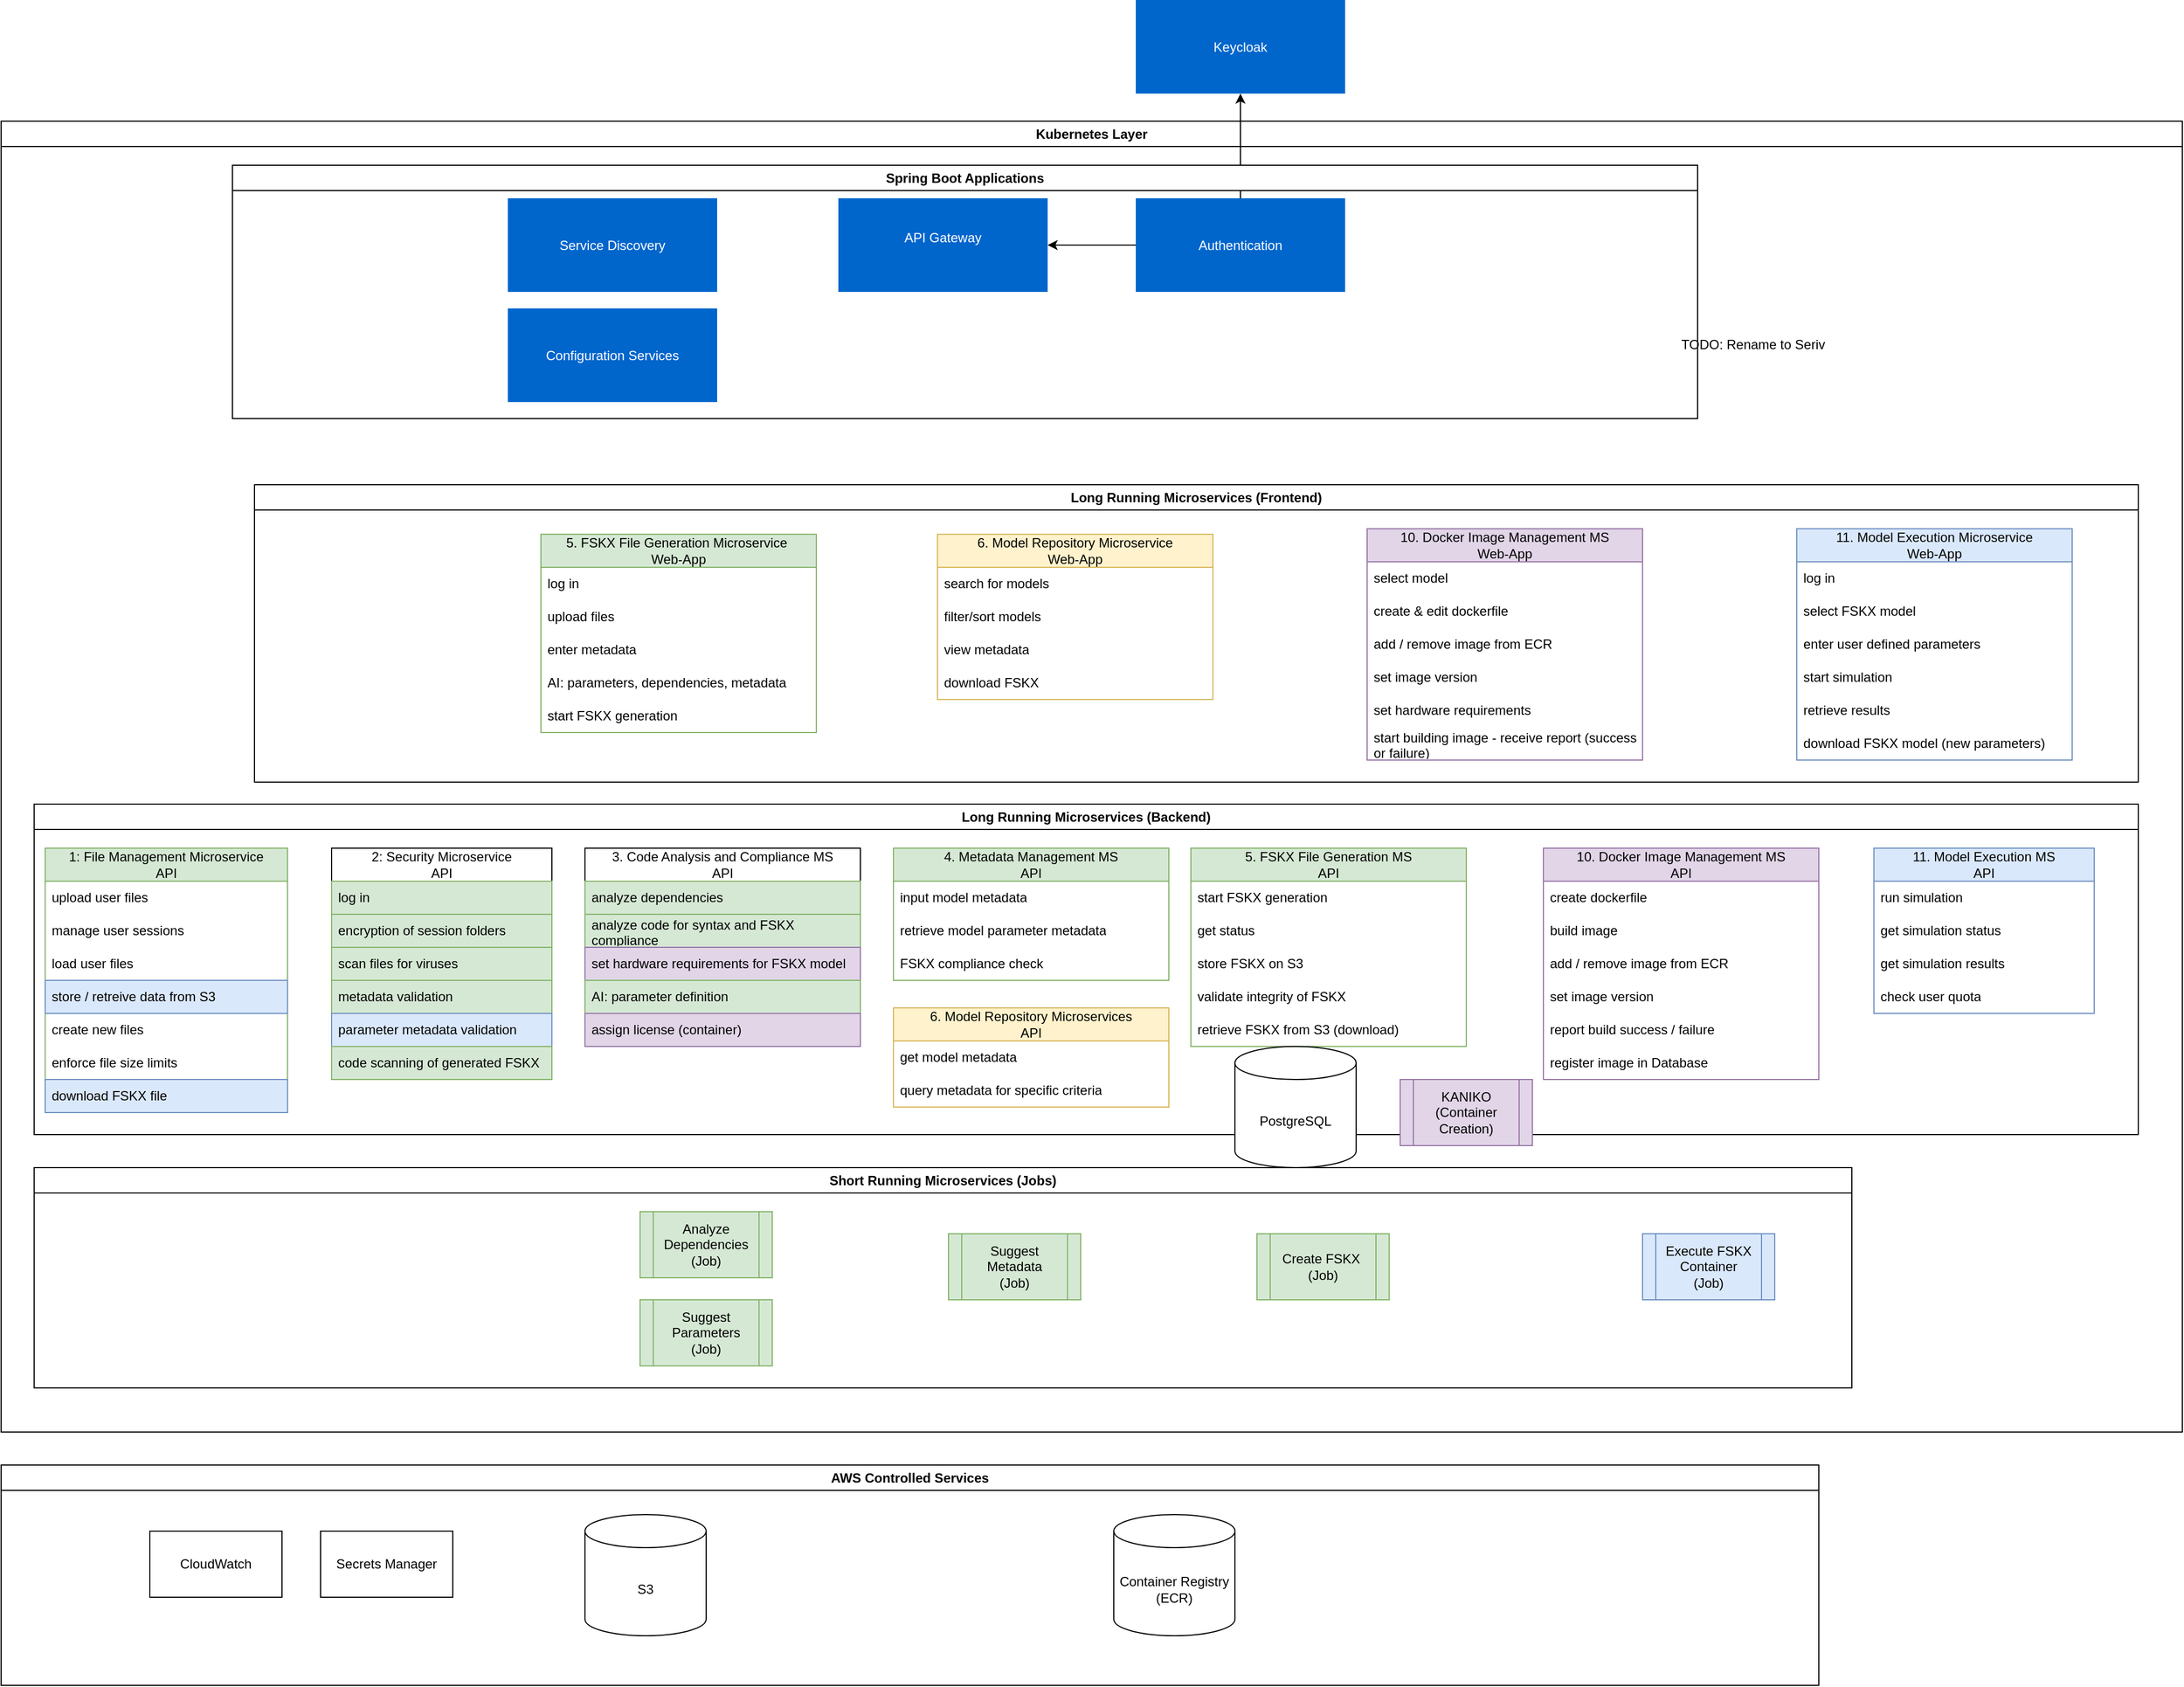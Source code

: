 <mxfile version="24.7.17" pages="5">
  <diagram id="TPqDyrQkcxEIOTHt723R" name="Architecture">
    <mxGraphModel dx="2185" dy="536" grid="1" gridSize="10" guides="1" tooltips="1" connect="1" arrows="1" fold="1" page="1" pageScale="1" pageWidth="850" pageHeight="1100" math="0" shadow="0">
      <root>
        <mxCell id="0" />
        <mxCell id="1" parent="0" />
        <mxCell id="N9KOD3QQsep1_frlSnQ5-8" value="&lt;div&gt;&lt;font color=&quot;#ffffff&quot;&gt;API Gateway&lt;/font&gt;&lt;/div&gt;&lt;div&gt;&lt;br&gt;&lt;/div&gt;" style="rounded=0;whiteSpace=wrap;html=1;strokeColor=none;fillColor=#0066CC;" vertex="1" parent="1">
          <mxGeometry x="180" y="310" width="190" height="85" as="geometry" />
        </mxCell>
        <mxCell id="OQSDLH37VhlCTPeDwJZc-1" style="edgeStyle=orthogonalEdgeStyle;rounded=0;orthogonalLoop=1;jettySize=auto;html=1;entryX=1;entryY=0.5;entryDx=0;entryDy=0;" edge="1" parent="1" source="N9KOD3QQsep1_frlSnQ5-9" target="N9KOD3QQsep1_frlSnQ5-8">
          <mxGeometry relative="1" as="geometry" />
        </mxCell>
        <mxCell id="OQSDLH37VhlCTPeDwJZc-9" value="Long Running Microservices (Frontend)" style="swimlane;whiteSpace=wrap;html=1;" vertex="1" parent="1">
          <mxGeometry x="-350" y="570" width="1710" height="270" as="geometry" />
        </mxCell>
        <mxCell id="OQSDLH37VhlCTPeDwJZc-97" value="5. FSKX File Generation Microservice&amp;nbsp;&lt;div&gt;Web-App&lt;/div&gt;" style="swimlane;fontStyle=0;childLayout=stackLayout;horizontal=1;startSize=30;horizontalStack=0;resizeParent=1;resizeParentMax=0;resizeLast=0;collapsible=1;marginBottom=0;whiteSpace=wrap;html=1;fillColor=#d5e8d4;strokeColor=#82b366;" vertex="1" parent="OQSDLH37VhlCTPeDwJZc-9">
          <mxGeometry x="260" y="45" width="250" height="180" as="geometry" />
        </mxCell>
        <mxCell id="OQSDLH37VhlCTPeDwJZc-98" value="log in" style="text;strokeColor=none;fillColor=none;align=left;verticalAlign=middle;spacingLeft=4;spacingRight=4;overflow=hidden;points=[[0,0.5],[1,0.5]];portConstraint=eastwest;rotatable=0;whiteSpace=wrap;html=1;" vertex="1" parent="OQSDLH37VhlCTPeDwJZc-97">
          <mxGeometry y="30" width="250" height="30" as="geometry" />
        </mxCell>
        <mxCell id="OQSDLH37VhlCTPeDwJZc-99" value="upload files" style="text;strokeColor=none;fillColor=none;align=left;verticalAlign=middle;spacingLeft=4;spacingRight=4;overflow=hidden;points=[[0,0.5],[1,0.5]];portConstraint=eastwest;rotatable=0;whiteSpace=wrap;html=1;" vertex="1" parent="OQSDLH37VhlCTPeDwJZc-97">
          <mxGeometry y="60" width="250" height="30" as="geometry" />
        </mxCell>
        <mxCell id="OQSDLH37VhlCTPeDwJZc-100" value="enter metadata" style="text;strokeColor=none;fillColor=none;align=left;verticalAlign=middle;spacingLeft=4;spacingRight=4;overflow=hidden;points=[[0,0.5],[1,0.5]];portConstraint=eastwest;rotatable=0;whiteSpace=wrap;html=1;" vertex="1" parent="OQSDLH37VhlCTPeDwJZc-97">
          <mxGeometry y="90" width="250" height="30" as="geometry" />
        </mxCell>
        <mxCell id="OQSDLH37VhlCTPeDwJZc-101" value="AI: parameters, dependencies, metadata" style="text;strokeColor=none;fillColor=none;align=left;verticalAlign=middle;spacingLeft=4;spacingRight=4;overflow=hidden;points=[[0,0.5],[1,0.5]];portConstraint=eastwest;rotatable=0;whiteSpace=wrap;html=1;" vertex="1" parent="OQSDLH37VhlCTPeDwJZc-97">
          <mxGeometry y="120" width="250" height="30" as="geometry" />
        </mxCell>
        <mxCell id="OQSDLH37VhlCTPeDwJZc-102" value="start FSKX generation&amp;nbsp;" style="text;strokeColor=none;fillColor=none;align=left;verticalAlign=middle;spacingLeft=4;spacingRight=4;overflow=hidden;points=[[0,0.5],[1,0.5]];portConstraint=eastwest;rotatable=0;whiteSpace=wrap;html=1;" vertex="1" parent="OQSDLH37VhlCTPeDwJZc-97">
          <mxGeometry y="150" width="250" height="30" as="geometry" />
        </mxCell>
        <mxCell id="OQSDLH37VhlCTPeDwJZc-105" value="6. Model Repository Microservice&lt;div&gt;Web-App&lt;/div&gt;" style="swimlane;fontStyle=0;childLayout=stackLayout;horizontal=1;startSize=30;horizontalStack=0;resizeParent=1;resizeParentMax=0;resizeLast=0;collapsible=1;marginBottom=0;whiteSpace=wrap;html=1;fillColor=#fff2cc;strokeColor=#d6b656;" vertex="1" parent="OQSDLH37VhlCTPeDwJZc-9">
          <mxGeometry x="620" y="45" width="250" height="150" as="geometry" />
        </mxCell>
        <mxCell id="OQSDLH37VhlCTPeDwJZc-107" value="search for models" style="text;strokeColor=none;fillColor=none;align=left;verticalAlign=middle;spacingLeft=4;spacingRight=4;overflow=hidden;points=[[0,0.5],[1,0.5]];portConstraint=eastwest;rotatable=0;whiteSpace=wrap;html=1;" vertex="1" parent="OQSDLH37VhlCTPeDwJZc-105">
          <mxGeometry y="30" width="250" height="30" as="geometry" />
        </mxCell>
        <mxCell id="OQSDLH37VhlCTPeDwJZc-108" value="filter/sort models" style="text;strokeColor=none;fillColor=none;align=left;verticalAlign=middle;spacingLeft=4;spacingRight=4;overflow=hidden;points=[[0,0.5],[1,0.5]];portConstraint=eastwest;rotatable=0;whiteSpace=wrap;html=1;" vertex="1" parent="OQSDLH37VhlCTPeDwJZc-105">
          <mxGeometry y="60" width="250" height="30" as="geometry" />
        </mxCell>
        <mxCell id="OQSDLH37VhlCTPeDwJZc-109" value="view metadata" style="text;strokeColor=none;fillColor=none;align=left;verticalAlign=middle;spacingLeft=4;spacingRight=4;overflow=hidden;points=[[0,0.5],[1,0.5]];portConstraint=eastwest;rotatable=0;whiteSpace=wrap;html=1;" vertex="1" parent="OQSDLH37VhlCTPeDwJZc-105">
          <mxGeometry y="90" width="250" height="30" as="geometry" />
        </mxCell>
        <mxCell id="OQSDLH37VhlCTPeDwJZc-110" value="download FSKX" style="text;strokeColor=none;fillColor=none;align=left;verticalAlign=middle;spacingLeft=4;spacingRight=4;overflow=hidden;points=[[0,0.5],[1,0.5]];portConstraint=eastwest;rotatable=0;whiteSpace=wrap;html=1;" vertex="1" parent="OQSDLH37VhlCTPeDwJZc-105">
          <mxGeometry y="120" width="250" height="30" as="geometry" />
        </mxCell>
        <mxCell id="OQSDLH37VhlCTPeDwJZc-78" value="Long Running Microservices (Backend)" style="swimlane;whiteSpace=wrap;html=1;" vertex="1" parent="1">
          <mxGeometry x="-550" y="860" width="1910" height="300" as="geometry" />
        </mxCell>
        <mxCell id="OQSDLH37VhlCTPeDwJZc-71" value="Short Running Microservices (Jobs)" style="swimlane;whiteSpace=wrap;html=1;" vertex="1" parent="1">
          <mxGeometry x="-550" y="1190" width="1650" height="200" as="geometry" />
        </mxCell>
        <mxCell id="OQSDLH37VhlCTPeDwJZc-65" value="Execute FSKX Container&lt;div&gt;(Job)&lt;/div&gt;" style="shape=process;whiteSpace=wrap;html=1;backgroundOutline=1;fillColor=#dae8fc;strokeColor=#6c8ebf;" vertex="1" parent="OQSDLH37VhlCTPeDwJZc-71">
          <mxGeometry x="1460" y="60" width="120" height="60" as="geometry" />
        </mxCell>
        <mxCell id="OQSDLH37VhlCTPeDwJZc-70" value="&lt;div&gt;&lt;span style=&quot;background-color: initial;&quot;&gt;Create FSKX&amp;nbsp; (Job)&lt;/span&gt;&lt;/div&gt;" style="shape=process;whiteSpace=wrap;html=1;backgroundOutline=1;fillColor=#d5e8d4;strokeColor=#82b366;" vertex="1" parent="OQSDLH37VhlCTPeDwJZc-71">
          <mxGeometry x="1110" y="60" width="120" height="60" as="geometry" />
        </mxCell>
        <mxCell id="OQSDLH37VhlCTPeDwJZc-68" value="&lt;div&gt;Suggest Metadata&lt;/div&gt;&lt;div&gt;(Job)&lt;/div&gt;" style="shape=process;whiteSpace=wrap;html=1;backgroundOutline=1;fillColor=#d5e8d4;strokeColor=#82b366;" vertex="1" parent="OQSDLH37VhlCTPeDwJZc-71">
          <mxGeometry x="830" y="60" width="120" height="60" as="geometry" />
        </mxCell>
        <mxCell id="OQSDLH37VhlCTPeDwJZc-69" value="&lt;div&gt;Suggest Parameters&lt;/div&gt;&lt;div&gt;(Job)&lt;/div&gt;" style="shape=process;whiteSpace=wrap;html=1;backgroundOutline=1;fillColor=#d5e8d4;strokeColor=#82b366;" vertex="1" parent="OQSDLH37VhlCTPeDwJZc-71">
          <mxGeometry x="550" y="120" width="120" height="60" as="geometry" />
        </mxCell>
        <mxCell id="OQSDLH37VhlCTPeDwJZc-67" value="&lt;div&gt;Analyze Dependencies&lt;/div&gt;&lt;div&gt;(Job)&lt;/div&gt;" style="shape=process;whiteSpace=wrap;html=1;backgroundOutline=1;fillColor=#d5e8d4;strokeColor=#82b366;" vertex="1" parent="OQSDLH37VhlCTPeDwJZc-71">
          <mxGeometry x="550" y="40" width="120" height="60" as="geometry" />
        </mxCell>
        <mxCell id="OQSDLH37VhlCTPeDwJZc-79" value="AWS Controlled Services" style="swimlane;whiteSpace=wrap;html=1;" vertex="1" parent="1">
          <mxGeometry x="-580" y="1460" width="1650" height="200" as="geometry" />
        </mxCell>
        <mxCell id="OQSDLH37VhlCTPeDwJZc-42" value="S3" style="shape=cylinder3;whiteSpace=wrap;html=1;boundedLbl=1;backgroundOutline=1;size=15;" vertex="1" parent="OQSDLH37VhlCTPeDwJZc-79">
          <mxGeometry x="530" y="45" width="110" height="110" as="geometry" />
        </mxCell>
        <mxCell id="OQSDLH37VhlCTPeDwJZc-85" value="Secrets Manager" style="rounded=0;whiteSpace=wrap;html=1;" vertex="1" parent="OQSDLH37VhlCTPeDwJZc-79">
          <mxGeometry x="290" y="60" width="120" height="60" as="geometry" />
        </mxCell>
        <mxCell id="OQSDLH37VhlCTPeDwJZc-86" value="CloudWatch" style="rounded=0;whiteSpace=wrap;html=1;" vertex="1" parent="OQSDLH37VhlCTPeDwJZc-79">
          <mxGeometry x="135" y="60" width="120" height="60" as="geometry" />
        </mxCell>
        <mxCell id="OQSDLH37VhlCTPeDwJZc-64" value="Container Registry&lt;div&gt;(ECR)&lt;/div&gt;" style="shape=cylinder3;whiteSpace=wrap;html=1;boundedLbl=1;backgroundOutline=1;size=15;" vertex="1" parent="OQSDLH37VhlCTPeDwJZc-79">
          <mxGeometry x="1010" y="45" width="110" height="110" as="geometry" />
        </mxCell>
        <mxCell id="OQSDLH37VhlCTPeDwJZc-117" value="Kubernetes Layer" style="swimlane;whiteSpace=wrap;html=1;" vertex="1" parent="1">
          <mxGeometry x="-580" y="240" width="1980" height="1190" as="geometry" />
        </mxCell>
        <mxCell id="N9KOD3QQsep1_frlSnQ5-9" value="&lt;div&gt;&lt;span style=&quot;color: rgb(255, 255, 255); background-color: initial;&quot;&gt;Authentication&lt;/span&gt;&lt;/div&gt;" style="rounded=0;whiteSpace=wrap;html=1;strokeColor=none;fillColor=#0066CC;" vertex="1" parent="OQSDLH37VhlCTPeDwJZc-117">
          <mxGeometry x="1030" y="70" width="190" height="85" as="geometry" />
        </mxCell>
        <mxCell id="OQSDLH37VhlCTPeDwJZc-121" value="&lt;div&gt;&lt;font color=&quot;#ffffff&quot;&gt;Service Discovery&lt;/font&gt;&lt;/div&gt;" style="rounded=0;whiteSpace=wrap;html=1;strokeColor=none;fillColor=#0066CC;" vertex="1" parent="OQSDLH37VhlCTPeDwJZc-117">
          <mxGeometry x="460" y="70" width="190" height="85" as="geometry" />
        </mxCell>
        <mxCell id="OQSDLH37VhlCTPeDwJZc-124" value="10. Docker Image Management MS&lt;div&gt;API&lt;/div&gt;" style="swimlane;fontStyle=0;childLayout=stackLayout;horizontal=1;startSize=30;horizontalStack=0;resizeParent=1;resizeParentMax=0;resizeLast=0;collapsible=1;marginBottom=0;whiteSpace=wrap;html=1;fillColor=#e1d5e7;strokeColor=#9673a6;" vertex="1" parent="OQSDLH37VhlCTPeDwJZc-117">
          <mxGeometry x="1400" y="660" width="250" height="210" as="geometry" />
        </mxCell>
        <mxCell id="OQSDLH37VhlCTPeDwJZc-125" value="create dockerfile" style="text;strokeColor=none;fillColor=none;align=left;verticalAlign=middle;spacingLeft=4;spacingRight=4;overflow=hidden;points=[[0,0.5],[1,0.5]];portConstraint=eastwest;rotatable=0;whiteSpace=wrap;html=1;" vertex="1" parent="OQSDLH37VhlCTPeDwJZc-124">
          <mxGeometry y="30" width="250" height="30" as="geometry" />
        </mxCell>
        <mxCell id="OQSDLH37VhlCTPeDwJZc-126" value="build image" style="text;strokeColor=none;fillColor=none;align=left;verticalAlign=middle;spacingLeft=4;spacingRight=4;overflow=hidden;points=[[0,0.5],[1,0.5]];portConstraint=eastwest;rotatable=0;whiteSpace=wrap;html=1;" vertex="1" parent="OQSDLH37VhlCTPeDwJZc-124">
          <mxGeometry y="60" width="250" height="30" as="geometry" />
        </mxCell>
        <mxCell id="OQSDLH37VhlCTPeDwJZc-128" value="add / remove image from ECR" style="text;strokeColor=none;fillColor=none;align=left;verticalAlign=middle;spacingLeft=4;spacingRight=4;overflow=hidden;points=[[0,0.5],[1,0.5]];portConstraint=eastwest;rotatable=0;whiteSpace=wrap;html=1;" vertex="1" parent="OQSDLH37VhlCTPeDwJZc-124">
          <mxGeometry y="90" width="250" height="30" as="geometry" />
        </mxCell>
        <mxCell id="OQSDLH37VhlCTPeDwJZc-129" value="set image version" style="text;strokeColor=none;fillColor=none;align=left;verticalAlign=middle;spacingLeft=4;spacingRight=4;overflow=hidden;points=[[0,0.5],[1,0.5]];portConstraint=eastwest;rotatable=0;whiteSpace=wrap;html=1;" vertex="1" parent="OQSDLH37VhlCTPeDwJZc-124">
          <mxGeometry y="120" width="250" height="30" as="geometry" />
        </mxCell>
        <mxCell id="OQSDLH37VhlCTPeDwJZc-141" value="report build success / failure" style="text;strokeColor=none;fillColor=none;align=left;verticalAlign=middle;spacingLeft=4;spacingRight=4;overflow=hidden;points=[[0,0.5],[1,0.5]];portConstraint=eastwest;rotatable=0;whiteSpace=wrap;html=1;" vertex="1" parent="OQSDLH37VhlCTPeDwJZc-124">
          <mxGeometry y="150" width="250" height="30" as="geometry" />
        </mxCell>
        <mxCell id="OQSDLH37VhlCTPeDwJZc-149" value="register image in Database" style="text;strokeColor=none;fillColor=none;align=left;verticalAlign=middle;spacingLeft=4;spacingRight=4;overflow=hidden;points=[[0,0.5],[1,0.5]];portConstraint=eastwest;rotatable=0;whiteSpace=wrap;html=1;" vertex="1" parent="OQSDLH37VhlCTPeDwJZc-124">
          <mxGeometry y="180" width="250" height="30" as="geometry" />
        </mxCell>
        <mxCell id="OQSDLH37VhlCTPeDwJZc-111" value="6. Model Repository Microservices&lt;div&gt;API&lt;/div&gt;" style="swimlane;fontStyle=0;childLayout=stackLayout;horizontal=1;startSize=30;horizontalStack=0;resizeParent=1;resizeParentMax=0;resizeLast=0;collapsible=1;marginBottom=0;whiteSpace=wrap;html=1;fillColor=#fff2cc;strokeColor=#d6b656;" vertex="1" parent="OQSDLH37VhlCTPeDwJZc-117">
          <mxGeometry x="810" y="805" width="250" height="90" as="geometry" />
        </mxCell>
        <mxCell id="OQSDLH37VhlCTPeDwJZc-112" value="get model metadata&lt;span style=&quot;white-space: pre;&quot;&gt;&#x9;&lt;/span&gt;" style="text;strokeColor=none;fillColor=none;align=left;verticalAlign=middle;spacingLeft=4;spacingRight=4;overflow=hidden;points=[[0,0.5],[1,0.5]];portConstraint=eastwest;rotatable=0;whiteSpace=wrap;html=1;" vertex="1" parent="OQSDLH37VhlCTPeDwJZc-111">
          <mxGeometry y="30" width="250" height="30" as="geometry" />
        </mxCell>
        <mxCell id="OQSDLH37VhlCTPeDwJZc-113" value="query metadata for specific criteria" style="text;strokeColor=none;fillColor=none;align=left;verticalAlign=middle;spacingLeft=4;spacingRight=4;overflow=hidden;points=[[0,0.5],[1,0.5]];portConstraint=eastwest;rotatable=0;whiteSpace=wrap;html=1;" vertex="1" parent="OQSDLH37VhlCTPeDwJZc-111">
          <mxGeometry y="60" width="250" height="30" as="geometry" />
        </mxCell>
        <mxCell id="OQSDLH37VhlCTPeDwJZc-49" value="5. FSKX File Generation MS&lt;div&gt;API&lt;/div&gt;" style="swimlane;fontStyle=0;childLayout=stackLayout;horizontal=1;startSize=30;horizontalStack=0;resizeParent=1;resizeParentMax=0;resizeLast=0;collapsible=1;marginBottom=0;whiteSpace=wrap;html=1;fillColor=#d5e8d4;strokeColor=#82b366;" vertex="1" parent="OQSDLH37VhlCTPeDwJZc-117">
          <mxGeometry x="1080" y="660" width="250" height="180" as="geometry" />
        </mxCell>
        <mxCell id="OQSDLH37VhlCTPeDwJZc-50" value="start FSKX generation&amp;nbsp;" style="text;strokeColor=none;fillColor=none;align=left;verticalAlign=middle;spacingLeft=4;spacingRight=4;overflow=hidden;points=[[0,0.5],[1,0.5]];portConstraint=eastwest;rotatable=0;whiteSpace=wrap;html=1;" vertex="1" parent="OQSDLH37VhlCTPeDwJZc-49">
          <mxGeometry y="30" width="250" height="30" as="geometry" />
        </mxCell>
        <mxCell id="OQSDLH37VhlCTPeDwJZc-51" value="get status" style="text;strokeColor=none;fillColor=none;align=left;verticalAlign=middle;spacingLeft=4;spacingRight=4;overflow=hidden;points=[[0,0.5],[1,0.5]];portConstraint=eastwest;rotatable=0;whiteSpace=wrap;html=1;" vertex="1" parent="OQSDLH37VhlCTPeDwJZc-49">
          <mxGeometry y="60" width="250" height="30" as="geometry" />
        </mxCell>
        <mxCell id="OQSDLH37VhlCTPeDwJZc-52" value="store FSKX on S3" style="text;strokeColor=none;fillColor=none;align=left;verticalAlign=middle;spacingLeft=4;spacingRight=4;overflow=hidden;points=[[0,0.5],[1,0.5]];portConstraint=eastwest;rotatable=0;whiteSpace=wrap;html=1;" vertex="1" parent="OQSDLH37VhlCTPeDwJZc-49">
          <mxGeometry y="90" width="250" height="30" as="geometry" />
        </mxCell>
        <mxCell id="OQSDLH37VhlCTPeDwJZc-55" value="validate integrity of FSKX" style="text;strokeColor=none;fillColor=none;align=left;verticalAlign=middle;spacingLeft=4;spacingRight=4;overflow=hidden;points=[[0,0.5],[1,0.5]];portConstraint=eastwest;rotatable=0;whiteSpace=wrap;html=1;" vertex="1" parent="OQSDLH37VhlCTPeDwJZc-49">
          <mxGeometry y="120" width="250" height="30" as="geometry" />
        </mxCell>
        <mxCell id="OQSDLH37VhlCTPeDwJZc-54" value="retrieve FSKX from S3 (download)" style="text;strokeColor=none;fillColor=none;align=left;verticalAlign=middle;spacingLeft=4;spacingRight=4;overflow=hidden;points=[[0,0.5],[1,0.5]];portConstraint=eastwest;rotatable=0;whiteSpace=wrap;html=1;" vertex="1" parent="OQSDLH37VhlCTPeDwJZc-49">
          <mxGeometry y="150" width="250" height="30" as="geometry" />
        </mxCell>
        <mxCell id="OQSDLH37VhlCTPeDwJZc-16" value="4. Metadata Management MS&lt;div&gt;API&lt;/div&gt;" style="swimlane;fontStyle=0;childLayout=stackLayout;horizontal=1;startSize=30;horizontalStack=0;resizeParent=1;resizeParentMax=0;resizeLast=0;collapsible=1;marginBottom=0;whiteSpace=wrap;html=1;fillColor=#d5e8d4;strokeColor=#82b366;" vertex="1" parent="OQSDLH37VhlCTPeDwJZc-117">
          <mxGeometry x="810" y="660" width="250" height="120" as="geometry" />
        </mxCell>
        <mxCell id="OQSDLH37VhlCTPeDwJZc-17" value="input model metadata" style="text;strokeColor=none;fillColor=none;align=left;verticalAlign=middle;spacingLeft=4;spacingRight=4;overflow=hidden;points=[[0,0.5],[1,0.5]];portConstraint=eastwest;rotatable=0;whiteSpace=wrap;html=1;" vertex="1" parent="OQSDLH37VhlCTPeDwJZc-16">
          <mxGeometry y="30" width="250" height="30" as="geometry" />
        </mxCell>
        <mxCell id="OQSDLH37VhlCTPeDwJZc-45" value="retrieve model parameter metadata" style="text;strokeColor=none;fillColor=none;align=left;verticalAlign=middle;spacingLeft=4;spacingRight=4;overflow=hidden;points=[[0,0.5],[1,0.5]];portConstraint=eastwest;rotatable=0;whiteSpace=wrap;html=1;" vertex="1" parent="OQSDLH37VhlCTPeDwJZc-16">
          <mxGeometry y="60" width="250" height="30" as="geometry" />
        </mxCell>
        <mxCell id="OQSDLH37VhlCTPeDwJZc-46" value="FSKX compliance check" style="text;strokeColor=none;fillColor=none;align=left;verticalAlign=middle;spacingLeft=4;spacingRight=4;overflow=hidden;points=[[0,0.5],[1,0.5]];portConstraint=eastwest;rotatable=0;whiteSpace=wrap;html=1;" vertex="1" parent="OQSDLH37VhlCTPeDwJZc-16">
          <mxGeometry y="90" width="250" height="30" as="geometry" />
        </mxCell>
        <mxCell id="OQSDLH37VhlCTPeDwJZc-57" value="3. Code Analysis and Compliance MS&lt;div&gt;API&lt;/div&gt;" style="swimlane;fontStyle=0;childLayout=stackLayout;horizontal=1;startSize=30;horizontalStack=0;resizeParent=1;resizeParentMax=0;resizeLast=0;collapsible=1;marginBottom=0;whiteSpace=wrap;html=1;" vertex="1" parent="OQSDLH37VhlCTPeDwJZc-117">
          <mxGeometry x="530" y="660" width="250" height="180" as="geometry" />
        </mxCell>
        <mxCell id="OQSDLH37VhlCTPeDwJZc-58" value="analyze dependencies" style="text;strokeColor=#82b366;fillColor=#d5e8d4;align=left;verticalAlign=middle;spacingLeft=4;spacingRight=4;overflow=hidden;points=[[0,0.5],[1,0.5]];portConstraint=eastwest;rotatable=0;whiteSpace=wrap;html=1;" vertex="1" parent="OQSDLH37VhlCTPeDwJZc-57">
          <mxGeometry y="30" width="250" height="30" as="geometry" />
        </mxCell>
        <mxCell id="OQSDLH37VhlCTPeDwJZc-59" value="analyze code for syntax and FSKX compliance" style="text;strokeColor=#82b366;fillColor=#d5e8d4;align=left;verticalAlign=middle;spacingLeft=4;spacingRight=4;overflow=hidden;points=[[0,0.5],[1,0.5]];portConstraint=eastwest;rotatable=0;whiteSpace=wrap;html=1;" vertex="1" parent="OQSDLH37VhlCTPeDwJZc-57">
          <mxGeometry y="60" width="250" height="30" as="geometry" />
        </mxCell>
        <mxCell id="OQSDLH37VhlCTPeDwJZc-60" value="set hardware requirements for FSKX model" style="text;strokeColor=#9673a6;fillColor=#e1d5e7;align=left;verticalAlign=middle;spacingLeft=4;spacingRight=4;overflow=hidden;points=[[0,0.5],[1,0.5]];portConstraint=eastwest;rotatable=0;whiteSpace=wrap;html=1;" vertex="1" parent="OQSDLH37VhlCTPeDwJZc-57">
          <mxGeometry y="90" width="250" height="30" as="geometry" />
        </mxCell>
        <mxCell id="OQSDLH37VhlCTPeDwJZc-61" value="AI: parameter definition" style="text;strokeColor=#82b366;fillColor=#d5e8d4;align=left;verticalAlign=middle;spacingLeft=4;spacingRight=4;overflow=hidden;points=[[0,0.5],[1,0.5]];portConstraint=eastwest;rotatable=0;whiteSpace=wrap;html=1;" vertex="1" parent="OQSDLH37VhlCTPeDwJZc-57">
          <mxGeometry y="120" width="250" height="30" as="geometry" />
        </mxCell>
        <mxCell id="OQSDLH37VhlCTPeDwJZc-62" value="assign license (container)" style="text;strokeColor=#9673a6;fillColor=#e1d5e7;align=left;verticalAlign=middle;spacingLeft=4;spacingRight=4;overflow=hidden;points=[[0,0.5],[1,0.5]];portConstraint=eastwest;rotatable=0;whiteSpace=wrap;html=1;" vertex="1" parent="OQSDLH37VhlCTPeDwJZc-57">
          <mxGeometry y="150" width="250" height="30" as="geometry" />
        </mxCell>
        <mxCell id="OQSDLH37VhlCTPeDwJZc-27" value="&lt;div&gt;2: Security Microservice&lt;/div&gt;&lt;div&gt;API&lt;/div&gt;" style="swimlane;fontStyle=0;childLayout=stackLayout;horizontal=1;startSize=30;horizontalStack=0;resizeParent=1;resizeParentMax=0;resizeLast=0;collapsible=1;marginBottom=0;whiteSpace=wrap;html=1;" vertex="1" parent="OQSDLH37VhlCTPeDwJZc-117">
          <mxGeometry x="300" y="660" width="200" height="210" as="geometry" />
        </mxCell>
        <mxCell id="OQSDLH37VhlCTPeDwJZc-28" value="log in" style="text;strokeColor=#82b366;fillColor=#d5e8d4;align=left;verticalAlign=middle;spacingLeft=4;spacingRight=4;overflow=hidden;points=[[0,0.5],[1,0.5]];portConstraint=eastwest;rotatable=0;whiteSpace=wrap;html=1;" vertex="1" parent="OQSDLH37VhlCTPeDwJZc-27">
          <mxGeometry y="30" width="200" height="30" as="geometry" />
        </mxCell>
        <mxCell id="OQSDLH37VhlCTPeDwJZc-29" value="encryption of session folders" style="text;strokeColor=#82b366;fillColor=#d5e8d4;align=left;verticalAlign=middle;spacingLeft=4;spacingRight=4;overflow=hidden;points=[[0,0.5],[1,0.5]];portConstraint=eastwest;rotatable=0;whiteSpace=wrap;html=1;" vertex="1" parent="OQSDLH37VhlCTPeDwJZc-27">
          <mxGeometry y="60" width="200" height="30" as="geometry" />
        </mxCell>
        <mxCell id="OQSDLH37VhlCTPeDwJZc-30" value="scan files for viruses" style="text;strokeColor=#82b366;fillColor=#d5e8d4;align=left;verticalAlign=middle;spacingLeft=4;spacingRight=4;overflow=hidden;points=[[0,0.5],[1,0.5]];portConstraint=eastwest;rotatable=0;whiteSpace=wrap;html=1;" vertex="1" parent="OQSDLH37VhlCTPeDwJZc-27">
          <mxGeometry y="90" width="200" height="30" as="geometry" />
        </mxCell>
        <mxCell id="OQSDLH37VhlCTPeDwJZc-31" value="metadata validation" style="text;strokeColor=#82b366;fillColor=#d5e8d4;align=left;verticalAlign=middle;spacingLeft=4;spacingRight=4;overflow=hidden;points=[[0,0.5],[1,0.5]];portConstraint=eastwest;rotatable=0;whiteSpace=wrap;html=1;" vertex="1" parent="OQSDLH37VhlCTPeDwJZc-27">
          <mxGeometry y="120" width="200" height="30" as="geometry" />
        </mxCell>
        <mxCell id="OQSDLH37VhlCTPeDwJZc-47" value="parameter metadata validation" style="text;strokeColor=#6c8ebf;fillColor=#dae8fc;align=left;verticalAlign=middle;spacingLeft=4;spacingRight=4;overflow=hidden;points=[[0,0.5],[1,0.5]];portConstraint=eastwest;rotatable=0;whiteSpace=wrap;html=1;" vertex="1" parent="OQSDLH37VhlCTPeDwJZc-27">
          <mxGeometry y="150" width="200" height="30" as="geometry" />
        </mxCell>
        <mxCell id="OQSDLH37VhlCTPeDwJZc-32" value="code scanning of generated FSKX" style="text;strokeColor=#82b366;fillColor=#d5e8d4;align=left;verticalAlign=middle;spacingLeft=4;spacingRight=4;overflow=hidden;points=[[0,0.5],[1,0.5]];portConstraint=eastwest;rotatable=0;whiteSpace=wrap;html=1;" vertex="1" parent="OQSDLH37VhlCTPeDwJZc-27">
          <mxGeometry y="180" width="200" height="30" as="geometry" />
        </mxCell>
        <mxCell id="OQSDLH37VhlCTPeDwJZc-20" value="&lt;div&gt;1: File Management Microservice&lt;/div&gt;&lt;div&gt;API&lt;/div&gt;" style="swimlane;fontStyle=0;childLayout=stackLayout;horizontal=1;startSize=30;horizontalStack=0;resizeParent=1;resizeParentMax=0;resizeLast=0;collapsible=1;marginBottom=0;whiteSpace=wrap;html=1;fillColor=#d5e8d4;strokeColor=#82b366;" vertex="1" parent="OQSDLH37VhlCTPeDwJZc-117">
          <mxGeometry x="40" y="660" width="220" height="240" as="geometry" />
        </mxCell>
        <mxCell id="OQSDLH37VhlCTPeDwJZc-21" value="upload user files" style="text;strokeColor=none;fillColor=none;align=left;verticalAlign=middle;spacingLeft=4;spacingRight=4;overflow=hidden;points=[[0,0.5],[1,0.5]];portConstraint=eastwest;rotatable=0;whiteSpace=wrap;html=1;" vertex="1" parent="OQSDLH37VhlCTPeDwJZc-20">
          <mxGeometry y="30" width="220" height="30" as="geometry" />
        </mxCell>
        <mxCell id="OQSDLH37VhlCTPeDwJZc-22" value="manage user sessions" style="text;strokeColor=none;fillColor=none;align=left;verticalAlign=middle;spacingLeft=4;spacingRight=4;overflow=hidden;points=[[0,0.5],[1,0.5]];portConstraint=eastwest;rotatable=0;whiteSpace=wrap;html=1;" vertex="1" parent="OQSDLH37VhlCTPeDwJZc-20">
          <mxGeometry y="60" width="220" height="30" as="geometry" />
        </mxCell>
        <mxCell id="OQSDLH37VhlCTPeDwJZc-48" value="load user files" style="text;strokeColor=none;fillColor=none;align=left;verticalAlign=middle;spacingLeft=4;spacingRight=4;overflow=hidden;points=[[0,0.5],[1,0.5]];portConstraint=eastwest;rotatable=0;whiteSpace=wrap;html=1;" vertex="1" parent="OQSDLH37VhlCTPeDwJZc-20">
          <mxGeometry y="90" width="220" height="30" as="geometry" />
        </mxCell>
        <mxCell id="OQSDLH37VhlCTPeDwJZc-23" value="store / retreive data from S3" style="text;strokeColor=#6c8ebf;fillColor=#dae8fc;align=left;verticalAlign=middle;spacingLeft=4;spacingRight=4;overflow=hidden;points=[[0,0.5],[1,0.5]];portConstraint=eastwest;rotatable=0;whiteSpace=wrap;html=1;" vertex="1" parent="OQSDLH37VhlCTPeDwJZc-20">
          <mxGeometry y="120" width="220" height="30" as="geometry" />
        </mxCell>
        <mxCell id="OQSDLH37VhlCTPeDwJZc-24" value="create new files" style="text;strokeColor=none;fillColor=none;align=left;verticalAlign=middle;spacingLeft=4;spacingRight=4;overflow=hidden;points=[[0,0.5],[1,0.5]];portConstraint=eastwest;rotatable=0;whiteSpace=wrap;html=1;" vertex="1" parent="OQSDLH37VhlCTPeDwJZc-20">
          <mxGeometry y="150" width="220" height="30" as="geometry" />
        </mxCell>
        <mxCell id="OQSDLH37VhlCTPeDwJZc-25" value="enforce file size limits" style="text;strokeColor=none;fillColor=none;align=left;verticalAlign=middle;spacingLeft=4;spacingRight=4;overflow=hidden;points=[[0,0.5],[1,0.5]];portConstraint=eastwest;rotatable=0;whiteSpace=wrap;html=1;" vertex="1" parent="OQSDLH37VhlCTPeDwJZc-20">
          <mxGeometry y="180" width="220" height="30" as="geometry" />
        </mxCell>
        <mxCell id="OQSDLH37VhlCTPeDwJZc-44" value="download FSKX file" style="text;strokeColor=#6c8ebf;fillColor=#dae8fc;align=left;verticalAlign=middle;spacingLeft=4;spacingRight=4;overflow=hidden;points=[[0,0.5],[1,0.5]];portConstraint=eastwest;rotatable=0;whiteSpace=wrap;html=1;" vertex="1" parent="OQSDLH37VhlCTPeDwJZc-20">
          <mxGeometry y="210" width="220" height="30" as="geometry" />
        </mxCell>
        <mxCell id="OQSDLH37VhlCTPeDwJZc-11" value="&lt;div&gt;11. Model Execution MS&lt;/div&gt;&lt;div&gt;API&lt;/div&gt;" style="swimlane;fontStyle=0;childLayout=stackLayout;horizontal=1;startSize=30;horizontalStack=0;resizeParent=1;resizeParentMax=0;resizeLast=0;collapsible=1;marginBottom=0;whiteSpace=wrap;html=1;fillColor=#dae8fc;strokeColor=#6c8ebf;" vertex="1" parent="OQSDLH37VhlCTPeDwJZc-117">
          <mxGeometry x="1700" y="660" width="200" height="150" as="geometry" />
        </mxCell>
        <mxCell id="OQSDLH37VhlCTPeDwJZc-12" value="run simulation" style="text;strokeColor=none;fillColor=none;align=left;verticalAlign=middle;spacingLeft=4;spacingRight=4;overflow=hidden;points=[[0,0.5],[1,0.5]];portConstraint=eastwest;rotatable=0;whiteSpace=wrap;html=1;" vertex="1" parent="OQSDLH37VhlCTPeDwJZc-11">
          <mxGeometry y="30" width="200" height="30" as="geometry" />
        </mxCell>
        <mxCell id="OQSDLH37VhlCTPeDwJZc-13" value="get simulation status" style="text;strokeColor=none;fillColor=none;align=left;verticalAlign=middle;spacingLeft=4;spacingRight=4;overflow=hidden;points=[[0,0.5],[1,0.5]];portConstraint=eastwest;rotatable=0;whiteSpace=wrap;html=1;" vertex="1" parent="OQSDLH37VhlCTPeDwJZc-11">
          <mxGeometry y="60" width="200" height="30" as="geometry" />
        </mxCell>
        <mxCell id="OQSDLH37VhlCTPeDwJZc-14" value="get simulation results" style="text;strokeColor=none;fillColor=none;align=left;verticalAlign=middle;spacingLeft=4;spacingRight=4;overflow=hidden;points=[[0,0.5],[1,0.5]];portConstraint=eastwest;rotatable=0;whiteSpace=wrap;html=1;" vertex="1" parent="OQSDLH37VhlCTPeDwJZc-11">
          <mxGeometry y="90" width="200" height="30" as="geometry" />
        </mxCell>
        <mxCell id="OQSDLH37VhlCTPeDwJZc-56" value="check user quota" style="text;strokeColor=none;fillColor=none;align=left;verticalAlign=middle;spacingLeft=4;spacingRight=4;overflow=hidden;points=[[0,0.5],[1,0.5]];portConstraint=eastwest;rotatable=0;whiteSpace=wrap;html=1;" vertex="1" parent="OQSDLH37VhlCTPeDwJZc-11">
          <mxGeometry y="120" width="200" height="30" as="geometry" />
        </mxCell>
        <mxCell id="OQSDLH37VhlCTPeDwJZc-87" value="11. Model Execution Microservice&lt;div&gt;Web-App&lt;/div&gt;" style="swimlane;fontStyle=0;childLayout=stackLayout;horizontal=1;startSize=30;horizontalStack=0;resizeParent=1;resizeParentMax=0;resizeLast=0;collapsible=1;marginBottom=0;whiteSpace=wrap;html=1;fillColor=#dae8fc;strokeColor=#6c8ebf;" vertex="1" parent="OQSDLH37VhlCTPeDwJZc-117">
          <mxGeometry x="1630" y="370" width="250" height="210" as="geometry" />
        </mxCell>
        <mxCell id="OQSDLH37VhlCTPeDwJZc-88" value="log in" style="text;strokeColor=none;fillColor=none;align=left;verticalAlign=middle;spacingLeft=4;spacingRight=4;overflow=hidden;points=[[0,0.5],[1,0.5]];portConstraint=eastwest;rotatable=0;whiteSpace=wrap;html=1;" vertex="1" parent="OQSDLH37VhlCTPeDwJZc-87">
          <mxGeometry y="30" width="250" height="30" as="geometry" />
        </mxCell>
        <mxCell id="OQSDLH37VhlCTPeDwJZc-104" value="select FSKX model" style="text;strokeColor=none;fillColor=none;align=left;verticalAlign=middle;spacingLeft=4;spacingRight=4;overflow=hidden;points=[[0,0.5],[1,0.5]];portConstraint=eastwest;rotatable=0;whiteSpace=wrap;html=1;" vertex="1" parent="OQSDLH37VhlCTPeDwJZc-87">
          <mxGeometry y="60" width="250" height="30" as="geometry" />
        </mxCell>
        <mxCell id="OQSDLH37VhlCTPeDwJZc-96" value="enter user defined parameters" style="text;strokeColor=none;fillColor=none;align=left;verticalAlign=middle;spacingLeft=4;spacingRight=4;overflow=hidden;points=[[0,0.5],[1,0.5]];portConstraint=eastwest;rotatable=0;whiteSpace=wrap;html=1;" vertex="1" parent="OQSDLH37VhlCTPeDwJZc-87">
          <mxGeometry y="90" width="250" height="30" as="geometry" />
        </mxCell>
        <mxCell id="OQSDLH37VhlCTPeDwJZc-94" value="start simulation" style="text;strokeColor=none;fillColor=none;align=left;verticalAlign=middle;spacingLeft=4;spacingRight=4;overflow=hidden;points=[[0,0.5],[1,0.5]];portConstraint=eastwest;rotatable=0;whiteSpace=wrap;html=1;" vertex="1" parent="OQSDLH37VhlCTPeDwJZc-87">
          <mxGeometry y="120" width="250" height="30" as="geometry" />
        </mxCell>
        <mxCell id="OQSDLH37VhlCTPeDwJZc-93" value="retrieve results" style="text;strokeColor=none;fillColor=none;align=left;verticalAlign=middle;spacingLeft=4;spacingRight=4;overflow=hidden;points=[[0,0.5],[1,0.5]];portConstraint=eastwest;rotatable=0;whiteSpace=wrap;html=1;" vertex="1" parent="OQSDLH37VhlCTPeDwJZc-87">
          <mxGeometry y="150" width="250" height="30" as="geometry" />
        </mxCell>
        <mxCell id="OQSDLH37VhlCTPeDwJZc-103" value="download FSKX model (new parameters)" style="text;strokeColor=none;fillColor=none;align=left;verticalAlign=middle;spacingLeft=4;spacingRight=4;overflow=hidden;points=[[0,0.5],[1,0.5]];portConstraint=eastwest;rotatable=0;whiteSpace=wrap;html=1;" vertex="1" parent="OQSDLH37VhlCTPeDwJZc-87">
          <mxGeometry y="180" width="250" height="30" as="geometry" />
        </mxCell>
        <mxCell id="OQSDLH37VhlCTPeDwJZc-142" value="10. Docker Image Management MS&lt;div&gt;Web-App&lt;/div&gt;" style="swimlane;fontStyle=0;childLayout=stackLayout;horizontal=1;startSize=30;horizontalStack=0;resizeParent=1;resizeParentMax=0;resizeLast=0;collapsible=1;marginBottom=0;whiteSpace=wrap;html=1;fillColor=#e1d5e7;strokeColor=#9673a6;" vertex="1" parent="OQSDLH37VhlCTPeDwJZc-117">
          <mxGeometry x="1240" y="370" width="250" height="210" as="geometry" />
        </mxCell>
        <mxCell id="OQSDLH37VhlCTPeDwJZc-143" value="select model" style="text;strokeColor=none;fillColor=none;align=left;verticalAlign=middle;spacingLeft=4;spacingRight=4;overflow=hidden;points=[[0,0.5],[1,0.5]];portConstraint=eastwest;rotatable=0;whiteSpace=wrap;html=1;" vertex="1" parent="OQSDLH37VhlCTPeDwJZc-142">
          <mxGeometry y="30" width="250" height="30" as="geometry" />
        </mxCell>
        <mxCell id="OQSDLH37VhlCTPeDwJZc-144" value="create &amp;amp; edit dockerfile" style="text;strokeColor=none;fillColor=none;align=left;verticalAlign=middle;spacingLeft=4;spacingRight=4;overflow=hidden;points=[[0,0.5],[1,0.5]];portConstraint=eastwest;rotatable=0;whiteSpace=wrap;html=1;" vertex="1" parent="OQSDLH37VhlCTPeDwJZc-142">
          <mxGeometry y="60" width="250" height="30" as="geometry" />
        </mxCell>
        <mxCell id="OQSDLH37VhlCTPeDwJZc-145" value="add / remove image from ECR" style="text;strokeColor=none;fillColor=none;align=left;verticalAlign=middle;spacingLeft=4;spacingRight=4;overflow=hidden;points=[[0,0.5],[1,0.5]];portConstraint=eastwest;rotatable=0;whiteSpace=wrap;html=1;" vertex="1" parent="OQSDLH37VhlCTPeDwJZc-142">
          <mxGeometry y="90" width="250" height="30" as="geometry" />
        </mxCell>
        <mxCell id="OQSDLH37VhlCTPeDwJZc-146" value="set image version" style="text;strokeColor=none;fillColor=none;align=left;verticalAlign=middle;spacingLeft=4;spacingRight=4;overflow=hidden;points=[[0,0.5],[1,0.5]];portConstraint=eastwest;rotatable=0;whiteSpace=wrap;html=1;" vertex="1" parent="OQSDLH37VhlCTPeDwJZc-142">
          <mxGeometry y="120" width="250" height="30" as="geometry" />
        </mxCell>
        <mxCell id="OQSDLH37VhlCTPeDwJZc-148" value="set hardware requirements" style="text;strokeColor=none;fillColor=none;align=left;verticalAlign=middle;spacingLeft=4;spacingRight=4;overflow=hidden;points=[[0,0.5],[1,0.5]];portConstraint=eastwest;rotatable=0;whiteSpace=wrap;html=1;" vertex="1" parent="OQSDLH37VhlCTPeDwJZc-142">
          <mxGeometry y="150" width="250" height="30" as="geometry" />
        </mxCell>
        <mxCell id="OQSDLH37VhlCTPeDwJZc-147" value="start building image - receive report (success or failure)" style="text;strokeColor=none;fillColor=none;align=left;verticalAlign=middle;spacingLeft=4;spacingRight=4;overflow=hidden;points=[[0,0.5],[1,0.5]];portConstraint=eastwest;rotatable=0;whiteSpace=wrap;html=1;" vertex="1" parent="OQSDLH37VhlCTPeDwJZc-142">
          <mxGeometry y="180" width="250" height="30" as="geometry" />
        </mxCell>
        <mxCell id="OQSDLH37VhlCTPeDwJZc-63" value="PostgreSQL" style="shape=cylinder3;whiteSpace=wrap;html=1;boundedLbl=1;backgroundOutline=1;size=15;" vertex="1" parent="OQSDLH37VhlCTPeDwJZc-117">
          <mxGeometry x="1120" y="840" width="110" height="110" as="geometry" />
        </mxCell>
        <mxCell id="OQSDLH37VhlCTPeDwJZc-127" value="KANIKO&lt;div&gt;(Container Creation)&lt;/div&gt;" style="shape=process;whiteSpace=wrap;html=1;backgroundOutline=1;fillColor=#e1d5e7;strokeColor=#9673a6;" vertex="1" parent="OQSDLH37VhlCTPeDwJZc-117">
          <mxGeometry x="1270" y="870" width="120" height="60" as="geometry" />
        </mxCell>
        <mxCell id="OQSDLH37VhlCTPeDwJZc-119" value="&lt;div&gt;&lt;span style=&quot;color: rgb(255, 255, 255); background-color: initial;&quot;&gt;Keycloak&lt;/span&gt;&lt;/div&gt;" style="rounded=0;whiteSpace=wrap;html=1;strokeColor=none;fillColor=#0066CC;" vertex="1" parent="1">
          <mxGeometry x="450" y="130" width="190" height="85" as="geometry" />
        </mxCell>
        <mxCell id="OQSDLH37VhlCTPeDwJZc-120" style="edgeStyle=orthogonalEdgeStyle;rounded=0;orthogonalLoop=1;jettySize=auto;html=1;entryX=0.5;entryY=1;entryDx=0;entryDy=0;" edge="1" parent="1" source="N9KOD3QQsep1_frlSnQ5-9" target="OQSDLH37VhlCTPeDwJZc-119">
          <mxGeometry relative="1" as="geometry" />
        </mxCell>
        <mxCell id="OQSDLH37VhlCTPeDwJZc-122" value="Spring Boot Applications" style="swimlane;whiteSpace=wrap;html=1;" vertex="1" parent="1">
          <mxGeometry x="-370" y="280" width="1330" height="230" as="geometry" />
        </mxCell>
        <mxCell id="OQSDLH37VhlCTPeDwJZc-123" value="&lt;div&gt;&lt;font color=&quot;#ffffff&quot;&gt;Configuration Services&lt;/font&gt;&lt;/div&gt;" style="rounded=0;whiteSpace=wrap;html=1;strokeColor=none;fillColor=#0066CC;" vertex="1" parent="OQSDLH37VhlCTPeDwJZc-122">
          <mxGeometry x="250" y="130" width="190" height="85" as="geometry" />
        </mxCell>
        <mxCell id="OQSDLH37VhlCTPeDwJZc-150" value="TODO: Rename to Seriv" style="text;html=1;align=center;verticalAlign=middle;resizable=0;points=[];autosize=1;strokeColor=none;fillColor=none;" vertex="1" parent="1">
          <mxGeometry x="935" y="428" width="150" height="30" as="geometry" />
        </mxCell>
      </root>
    </mxGraphModel>
  </diagram>
  <diagram name="System Context" id="a2gW2ukG-RVeUHNg27eI">
    <mxGraphModel dx="1724" dy="777" grid="1" gridSize="10" guides="1" tooltips="1" connect="1" arrows="1" fold="1" page="1" pageScale="1" pageWidth="1169" pageHeight="827" math="0" shadow="0">
      <root>
        <mxCell id="0" />
        <mxCell id="1" parent="0" />
        <mxCell id="h4YwKP3WCVKz_5QJWk84-1" value="&lt;font color=&quot;#ffffff&quot;&gt;FSKX Model Creation Service&lt;/font&gt;&lt;div&gt;&lt;font color=&quot;#ffffff&quot;&gt;[Software System]&lt;/font&gt;&lt;/div&gt;&lt;div&gt;&lt;font color=&quot;#ffffff&quot;&gt;&lt;br&gt;&lt;/font&gt;&lt;/div&gt;" style="rounded=0;whiteSpace=wrap;html=1;strokeColor=none;fillColor=#0066CC;" parent="1" vertex="1">
          <mxGeometry x="310" y="405" width="190" height="85" as="geometry" />
        </mxCell>
        <mxCell id="h4YwKP3WCVKz_5QJWk84-3" value="" style="group" parent="1" vertex="1" connectable="0">
          <mxGeometry x="335" y="90" width="140" height="170" as="geometry" />
        </mxCell>
        <mxCell id="h4YwKP3WCVKz_5QJWk84-4" value="&lt;font color=&quot;#ffffff&quot;&gt;&lt;span style=&quot;font-size: 14px;&quot;&gt;Scientist&lt;/span&gt;&lt;/font&gt;&lt;div style=&quot;&quot;&gt;&lt;font style=&quot;font-size: 10px;&quot; color=&quot;#ffffff&quot;&gt;&lt;span style=&quot;&quot;&gt;[Person]&lt;br&gt;&lt;/span&gt;&lt;/font&gt;&lt;div style=&quot;&quot;&gt;&lt;font style=&quot;&quot; color=&quot;#ffffff&quot;&gt;&lt;br&gt;&lt;font style=&quot;font-size: 13px;&quot;&gt;owner of published model and or model code&lt;/font&gt;&lt;/font&gt;&lt;/div&gt;&lt;/div&gt;" style="rounded=1;whiteSpace=wrap;html=1;fillColor=#3D4C99;strokeColor=none;" parent="h4YwKP3WCVKz_5QJWk84-3" vertex="1">
          <mxGeometry x="-20" y="60" width="180" height="110" as="geometry" />
        </mxCell>
        <mxCell id="h4YwKP3WCVKz_5QJWk84-5" value="" style="ellipse;whiteSpace=wrap;html=1;aspect=fixed;fillColor=#3D4C99;strokeColor=none;" parent="h4YwKP3WCVKz_5QJWk84-3" vertex="1">
          <mxGeometry x="30" width="80" height="80" as="geometry" />
        </mxCell>
        <mxCell id="h4YwKP3WCVKz_5QJWk84-9" value="" style="endArrow=classic;html=1;rounded=0;exitX=0.5;exitY=1;exitDx=0;exitDy=0;entryX=0.5;entryY=0;entryDx=0;entryDy=0;" parent="1" source="h4YwKP3WCVKz_5QJWk84-4" target="h4YwKP3WCVKz_5QJWk84-1" edge="1">
          <mxGeometry relative="1" as="geometry">
            <mxPoint x="825" y="320" as="sourcePoint" />
            <mxPoint x="405" y="390" as="targetPoint" />
          </mxGeometry>
        </mxCell>
        <mxCell id="h4YwKP3WCVKz_5QJWk84-10" value="uploads publication, model code&lt;div&gt;using&lt;/div&gt;" style="edgeLabel;resizable=0;html=1;;align=center;verticalAlign=middle;" parent="h4YwKP3WCVKz_5QJWk84-9" connectable="0" vertex="1">
          <mxGeometry relative="1" as="geometry" />
        </mxCell>
        <mxCell id="h4YwKP3WCVKz_5QJWk84-14" value="" style="group;fillColor=default;" parent="1" vertex="1" connectable="0">
          <mxGeometry x="50" y="329" width="140" height="170" as="geometry" />
        </mxCell>
        <mxCell id="h4YwKP3WCVKz_5QJWk84-15" value="&lt;font color=&quot;#ffffff&quot;&gt;&lt;span style=&quot;font-size: 14px;&quot;&gt;Service Personnel&lt;/span&gt;&lt;/font&gt;&lt;div style=&quot;&quot;&gt;&lt;font style=&quot;font-size: 10px;&quot; color=&quot;#ffffff&quot;&gt;&lt;span style=&quot;&quot;&gt;[Person]&lt;br&gt;&lt;/span&gt;&lt;/font&gt;&lt;div style=&quot;&quot;&gt;&lt;font style=&quot;&quot; color=&quot;#ffffff&quot;&gt;&lt;br&gt;&lt;font style=&quot;font-size: 13px;&quot;&gt;working at BfR&lt;/font&gt;&lt;/font&gt;&lt;/div&gt;&lt;/div&gt;" style="rounded=1;whiteSpace=wrap;html=1;fillColor=#999999;strokeColor=none;" parent="h4YwKP3WCVKz_5QJWk84-14" vertex="1">
          <mxGeometry x="-20" y="60" width="180" height="110" as="geometry" />
        </mxCell>
        <mxCell id="h4YwKP3WCVKz_5QJWk84-16" value="" style="ellipse;whiteSpace=wrap;html=1;aspect=fixed;fillColor=#999999;strokeColor=none;" parent="h4YwKP3WCVKz_5QJWk84-14" vertex="1">
          <mxGeometry x="30" width="80" height="80" as="geometry" />
        </mxCell>
        <mxCell id="h4YwKP3WCVKz_5QJWk84-17" value="" style="group;fillColor=default;" parent="1" vertex="1" connectable="0">
          <mxGeometry x="990" y="320" width="140" height="170" as="geometry" />
        </mxCell>
        <mxCell id="h4YwKP3WCVKz_5QJWk84-18" value="&lt;div style=&quot;&quot;&gt;&lt;font style=&quot;&quot; color=&quot;#ffffff&quot;&gt;&lt;span style=&quot;font-size: 14px;&quot;&gt;Security Advisor&lt;/span&gt;&lt;/font&gt;&lt;/div&gt;&lt;div style=&quot;&quot;&gt;&lt;font style=&quot;&quot; color=&quot;#ffffff&quot;&gt;&lt;span style=&quot;font-size: 10px;&quot;&gt;[Person]&lt;/span&gt;&lt;br&gt;&lt;/font&gt;&lt;div style=&quot;&quot;&gt;&lt;font style=&quot;&quot; color=&quot;#ffffff&quot;&gt;&lt;br&gt;&lt;font style=&quot;font-size: 13px;&quot;&gt;Contractor&lt;/font&gt;&lt;/font&gt;&lt;/div&gt;&lt;/div&gt;" style="rounded=1;whiteSpace=wrap;html=1;fillColor=#999999;strokeColor=none;" parent="h4YwKP3WCVKz_5QJWk84-17" vertex="1">
          <mxGeometry x="-20" y="60" width="180" height="110" as="geometry" />
        </mxCell>
        <mxCell id="h4YwKP3WCVKz_5QJWk84-19" value="" style="ellipse;whiteSpace=wrap;html=1;aspect=fixed;fillColor=#999999;strokeColor=none;" parent="h4YwKP3WCVKz_5QJWk84-17" vertex="1">
          <mxGeometry x="30" width="80" height="80" as="geometry" />
        </mxCell>
        <mxCell id="h4YwKP3WCVKz_5QJWk84-24" value="&lt;div&gt;&lt;font color=&quot;#ffffff&quot;&gt;AWS Kubernetes Service&lt;/font&gt;&lt;/div&gt;&lt;div&gt;&lt;font color=&quot;#ffffff&quot;&gt;[external system]&lt;/font&gt;&lt;/div&gt;&lt;div&gt;&lt;font color=&quot;#ffffff&quot;&gt;&lt;br&gt;&lt;/font&gt;&lt;/div&gt;&lt;div&gt;&lt;br&gt;&lt;/div&gt;" style="rounded=0;whiteSpace=wrap;html=1;strokeColor=none;fillColor=#999999;" parent="1" vertex="1">
          <mxGeometry x="725" y="190" width="190" height="85" as="geometry" />
        </mxCell>
        <mxCell id="h4YwKP3WCVKz_5QJWk84-25" value="&lt;div&gt;&lt;font color=&quot;#ffffff&quot;&gt;FSKX API Service&lt;/font&gt;&lt;/div&gt;&lt;div&gt;&lt;font color=&quot;#ffffff&quot;&gt;[Software System]&lt;/font&gt;&lt;/div&gt;" style="rounded=0;whiteSpace=wrap;html=1;strokeColor=none;fillColor=#0066CC;" parent="1" vertex="1">
          <mxGeometry x="725" y="405" width="190" height="85" as="geometry" />
        </mxCell>
        <mxCell id="h4YwKP3WCVKz_5QJWk84-26" value="" style="endArrow=classic;html=1;rounded=0;exitX=1;exitY=0.5;exitDx=0;exitDy=0;entryX=0;entryY=0.5;entryDx=0;entryDy=0;" parent="1" source="h4YwKP3WCVKz_5QJWk84-1" target="h4YwKP3WCVKz_5QJWk84-25" edge="1">
          <mxGeometry relative="1" as="geometry">
            <mxPoint x="415" y="270" as="sourcePoint" />
            <mxPoint x="415" y="420" as="targetPoint" />
          </mxGeometry>
        </mxCell>
        <mxCell id="h4YwKP3WCVKz_5QJWk84-27" value="uses backend service" style="edgeLabel;resizable=0;html=1;;align=center;verticalAlign=middle;" parent="h4YwKP3WCVKz_5QJWk84-26" connectable="0" vertex="1">
          <mxGeometry relative="1" as="geometry" />
        </mxCell>
        <mxCell id="h4YwKP3WCVKz_5QJWk84-31" value="" style="endArrow=classic;html=1;rounded=0;exitX=0.5;exitY=0;exitDx=0;exitDy=0;entryX=0.5;entryY=1;entryDx=0;entryDy=0;" parent="1" source="h4YwKP3WCVKz_5QJWk84-25" target="h4YwKP3WCVKz_5QJWk84-24" edge="1">
          <mxGeometry relative="1" as="geometry">
            <mxPoint x="510" y="463" as="sourcePoint" />
            <mxPoint x="735" y="463" as="targetPoint" />
          </mxGeometry>
        </mxCell>
        <mxCell id="h4YwKP3WCVKz_5QJWk84-32" value="triggers model creation job" style="edgeLabel;resizable=0;html=1;;align=center;verticalAlign=middle;" parent="h4YwKP3WCVKz_5QJWk84-31" connectable="0" vertex="1">
          <mxGeometry relative="1" as="geometry" />
        </mxCell>
        <mxCell id="h4YwKP3WCVKz_5QJWk84-33" value="" style="endArrow=classic;html=1;rounded=0;entryX=1;entryY=0.5;entryDx=0;entryDy=0;exitX=1;exitY=0.25;exitDx=0;exitDy=0;" parent="1" source="h4YwKP3WCVKz_5QJWk84-1" target="h4YwKP3WCVKz_5QJWk84-4" edge="1">
          <mxGeometry relative="1" as="geometry">
            <mxPoint x="505" y="430" as="sourcePoint" />
            <mxPoint x="520" y="210" as="targetPoint" />
            <Array as="points">
              <mxPoint x="555" y="426" />
              <mxPoint x="555" y="205" />
            </Array>
          </mxGeometry>
        </mxCell>
        <mxCell id="h4YwKP3WCVKz_5QJWk84-34" value="provides FSXK file" style="edgeLabel;resizable=0;html=1;;align=center;verticalAlign=middle;" parent="h4YwKP3WCVKz_5QJWk84-33" connectable="0" vertex="1">
          <mxGeometry relative="1" as="geometry" />
        </mxCell>
        <mxCell id="QcUKIIMWO6kwSL4btYhU-4" value="" style="group" parent="1" vertex="1" connectable="0">
          <mxGeometry x="575" y="620" width="140" height="170" as="geometry" />
        </mxCell>
        <mxCell id="QcUKIIMWO6kwSL4btYhU-5" value="&lt;font color=&quot;#ffffff&quot;&gt;&lt;span style=&quot;font-size: 14px;&quot;&gt;Developer&lt;/span&gt;&lt;/font&gt;&lt;div style=&quot;&quot;&gt;&lt;font style=&quot;font-size: 10px;&quot; color=&quot;#ffffff&quot;&gt;&lt;span style=&quot;&quot;&gt;[Person]&lt;br&gt;&lt;/span&gt;&lt;/font&gt;&lt;div style=&quot;&quot;&gt;&lt;font style=&quot;&quot; color=&quot;#ffffff&quot;&gt;&lt;br&gt;&lt;font style=&quot;font-size: 13px;&quot;&gt;develops, deploys and maintains tech stack&lt;/font&gt;&lt;/font&gt;&lt;/div&gt;&lt;/div&gt;" style="rounded=1;whiteSpace=wrap;html=1;fillColor=#3D4C99;strokeColor=none;" parent="QcUKIIMWO6kwSL4btYhU-4" vertex="1">
          <mxGeometry x="-20" y="60" width="180" height="110" as="geometry" />
        </mxCell>
        <mxCell id="QcUKIIMWO6kwSL4btYhU-6" value="" style="ellipse;whiteSpace=wrap;html=1;aspect=fixed;fillColor=#3D4C99;strokeColor=none;" parent="QcUKIIMWO6kwSL4btYhU-4" vertex="1">
          <mxGeometry x="30" width="80" height="80" as="geometry" />
        </mxCell>
        <mxCell id="QcUKIIMWO6kwSL4btYhU-7" value="" style="endArrow=classic;html=1;rounded=0;exitX=0;exitY=0;exitDx=0;exitDy=0;entryX=0.5;entryY=1;entryDx=0;entryDy=0;" parent="1" source="QcUKIIMWO6kwSL4btYhU-5" target="h4YwKP3WCVKz_5QJWk84-1" edge="1">
          <mxGeometry relative="1" as="geometry">
            <mxPoint x="425" y="510" as="sourcePoint" />
            <mxPoint x="525" y="510" as="targetPoint" />
          </mxGeometry>
        </mxCell>
        <mxCell id="QcUKIIMWO6kwSL4btYhU-9" value="" style="endArrow=classic;html=1;rounded=0;entryX=0.5;entryY=1;entryDx=0;entryDy=0;exitX=1;exitY=0;exitDx=0;exitDy=0;" parent="1" source="QcUKIIMWO6kwSL4btYhU-5" target="h4YwKP3WCVKz_5QJWk84-25" edge="1">
          <mxGeometry relative="1" as="geometry">
            <mxPoint x="425" y="510" as="sourcePoint" />
            <mxPoint x="525" y="510" as="targetPoint" />
          </mxGeometry>
        </mxCell>
        <mxCell id="CKV4E5HvagZBUr1mOYvm-1" value="" style="endArrow=classic;html=1;rounded=0;entryX=0;entryY=1;entryDx=0;entryDy=0;exitX=1;exitY=0;exitDx=0;exitDy=0;" parent="1" source="h4YwKP3WCVKz_5QJWk84-15" target="h4YwKP3WCVKz_5QJWk84-4" edge="1">
          <mxGeometry relative="1" as="geometry">
            <mxPoint x="440" y="520" as="sourcePoint" />
            <mxPoint x="540" y="520" as="targetPoint" />
          </mxGeometry>
        </mxCell>
        <mxCell id="CKV4E5HvagZBUr1mOYvm-2" value="supports" style="edgeLabel;resizable=0;html=1;;align=center;verticalAlign=middle;" parent="CKV4E5HvagZBUr1mOYvm-1" connectable="0" vertex="1">
          <mxGeometry relative="1" as="geometry" />
        </mxCell>
        <mxCell id="zhMuo7_94SRgsVvPH46Y-1" value="&lt;font style=&quot;font-size: 18px;&quot;&gt;&lt;b&gt;System diagram for FSKX Model Creation Service&lt;/b&gt;&lt;/font&gt;" style="text;html=1;align=center;verticalAlign=middle;whiteSpace=wrap;rounded=0;" parent="1" vertex="1">
          <mxGeometry x="25" y="700" width="450" height="60" as="geometry" />
        </mxCell>
      </root>
    </mxGraphModel>
  </diagram>
  <diagram id="vMZNAIsnmDH3cPV2xLdA" name="Container diagram">
    <mxGraphModel dx="5207" dy="2733" grid="1" gridSize="10" guides="1" tooltips="1" connect="1" arrows="1" fold="1" page="1" pageScale="2" pageWidth="1100" pageHeight="850" math="0" shadow="0">
      <root>
        <mxCell id="0" />
        <mxCell id="1" parent="0" />
        <mxCell id="cR7ftdfKmcCI9DrmznUu-2" value="" style="group" parent="1" vertex="1" connectable="0">
          <mxGeometry x="1230" y="100" width="140" height="170" as="geometry" />
        </mxCell>
        <mxCell id="cR7ftdfKmcCI9DrmznUu-3" value="&lt;font color=&quot;#ffffff&quot;&gt;&lt;span style=&quot;font-size: 14px;&quot;&gt;Scientist&lt;/span&gt;&lt;/font&gt;&lt;div style=&quot;&quot;&gt;&lt;font style=&quot;font-size: 10px;&quot; color=&quot;#ffffff&quot;&gt;&lt;span style=&quot;&quot;&gt;[Person]&lt;br&gt;&lt;/span&gt;&lt;/font&gt;&lt;div style=&quot;&quot;&gt;&lt;font style=&quot;&quot; color=&quot;#ffffff&quot;&gt;&lt;br&gt;&lt;font style=&quot;font-size: 13px;&quot;&gt;owner of published model and or model code&lt;/font&gt;&lt;/font&gt;&lt;/div&gt;&lt;/div&gt;" style="rounded=1;whiteSpace=wrap;html=1;fillColor=#3D4C99;strokeColor=none;" parent="cR7ftdfKmcCI9DrmznUu-2" vertex="1">
          <mxGeometry x="-20" y="60" width="180" height="110" as="geometry" />
        </mxCell>
        <mxCell id="cR7ftdfKmcCI9DrmznUu-4" value="" style="ellipse;whiteSpace=wrap;html=1;aspect=fixed;fillColor=#3D4C99;strokeColor=none;" parent="cR7ftdfKmcCI9DrmznUu-2" vertex="1">
          <mxGeometry x="30" width="80" height="80" as="geometry" />
        </mxCell>
        <mxCell id="s6fYl55m7eJmiOqbKLA9-4" style="edgeStyle=orthogonalEdgeStyle;rounded=0;orthogonalLoop=1;jettySize=auto;html=1;exitX=0.5;exitY=1;exitDx=0;exitDy=0;" parent="cR7ftdfKmcCI9DrmznUu-2" source="cR7ftdfKmcCI9DrmznUu-4" target="cR7ftdfKmcCI9DrmznUu-4" edge="1">
          <mxGeometry relative="1" as="geometry" />
        </mxCell>
        <mxCell id="cR7ftdfKmcCI9DrmznUu-10" value="" style="group;fillColor=default;" parent="1" vertex="1" connectable="0">
          <mxGeometry x="610" y="100" width="140" height="170" as="geometry" />
        </mxCell>
        <mxCell id="cR7ftdfKmcCI9DrmznUu-11" value="&lt;font color=&quot;#ffffff&quot;&gt;&lt;span style=&quot;font-size: 14px;&quot;&gt;Service Personnel&lt;/span&gt;&lt;/font&gt;&lt;div style=&quot;&quot;&gt;&lt;font style=&quot;font-size: 10px;&quot; color=&quot;#ffffff&quot;&gt;&lt;span style=&quot;&quot;&gt;[Person]&lt;br&gt;&lt;/span&gt;&lt;/font&gt;&lt;div style=&quot;&quot;&gt;&lt;font style=&quot;&quot; color=&quot;#ffffff&quot;&gt;&lt;br&gt;&lt;font style=&quot;font-size: 13px;&quot;&gt;working at BfR&lt;/font&gt;&lt;/font&gt;&lt;/div&gt;&lt;/div&gt;" style="rounded=1;whiteSpace=wrap;html=1;fillColor=#999999;strokeColor=none;" parent="cR7ftdfKmcCI9DrmznUu-10" vertex="1">
          <mxGeometry x="-20" y="60" width="180" height="110" as="geometry" />
        </mxCell>
        <mxCell id="cR7ftdfKmcCI9DrmznUu-12" value="" style="ellipse;whiteSpace=wrap;html=1;aspect=fixed;fillColor=#999999;strokeColor=none;" parent="cR7ftdfKmcCI9DrmznUu-10" vertex="1">
          <mxGeometry x="30" width="80" height="80" as="geometry" />
        </mxCell>
        <mxCell id="cR7ftdfKmcCI9DrmznUu-8" value="" style="endArrow=classic;html=1;rounded=0;exitX=0.5;exitY=1;exitDx=0;exitDy=0;entryX=0.5;entryY=0;entryDx=0;entryDy=0;" parent="1" source="cR7ftdfKmcCI9DrmznUu-3" target="cR7ftdfKmcCI9DrmznUu-1" edge="1">
          <mxGeometry relative="1" as="geometry">
            <mxPoint x="1510" y="410" as="sourcePoint" />
            <mxPoint x="940" y="500" as="targetPoint" />
          </mxGeometry>
        </mxCell>
        <mxCell id="cR7ftdfKmcCI9DrmznUu-9" value="visits https://fskx-create.risk-ai-cloud.com/" style="edgeLabel;resizable=0;html=1;;align=center;verticalAlign=middle;" parent="cR7ftdfKmcCI9DrmznUu-8" connectable="0" vertex="1">
          <mxGeometry relative="1" as="geometry" />
        </mxCell>
        <mxCell id="cR7ftdfKmcCI9DrmznUu-28" value="FSKX Model Creation Service&lt;div&gt;[Software System]&lt;/div&gt;" style="swimlane;whiteSpace=wrap;html=1;startSize=30;dashed=1;dashPattern=8 8;fillColor=none;" parent="1" vertex="1">
          <mxGeometry x="560" y="440" width="950" height="1030" as="geometry" />
        </mxCell>
        <mxCell id="NJEjUNuHlGh-JI0FI4W6-30" value="" style="rounded=1;whiteSpace=wrap;html=1;fillColor=none;dashed=1;dashPattern=1 2;" parent="cR7ftdfKmcCI9DrmznUu-28" vertex="1">
          <mxGeometry x="370" y="120" width="290" height="720" as="geometry" />
        </mxCell>
        <mxCell id="cR7ftdfKmcCI9DrmznUu-1" value="&lt;font color=&quot;#ffffff&quot;&gt;FSKX Model Creation Project&lt;/font&gt;&lt;div style=&quot;&quot;&gt;&lt;font style=&quot;font-size: 10px;&quot; color=&quot;#ffffff&quot;&gt;[Container: FLASK and Django]&lt;/font&gt;&lt;/div&gt;&lt;div style=&quot;font-size: 11px;&quot;&gt;&lt;font style=&quot;font-size: 11px;&quot; color=&quot;#ffffff&quot;&gt;&lt;br&gt;&lt;/font&gt;&lt;/div&gt;&lt;div&gt;&lt;font color=&quot;#ffffff&quot;&gt;delivers the apps, handles events between them, accesses databases, provides API&#39;s&lt;/font&gt;&lt;/div&gt;&lt;div&gt;&lt;font color=&quot;#ffffff&quot;&gt;&lt;br&gt;&lt;/font&gt;&lt;/div&gt;" style="rounded=0;whiteSpace=wrap;html=1;strokeColor=none;fillColor=#0066CC;" parent="cR7ftdfKmcCI9DrmznUu-28" vertex="1">
          <mxGeometry x="20" y="75" width="220" height="115" as="geometry" />
        </mxCell>
        <mxCell id="cR7ftdfKmcCI9DrmznUu-21" value="&lt;div&gt;&lt;font color=&quot;#ffffff&quot;&gt;Metadata Extraction&lt;/font&gt;&lt;div&gt;&lt;font style=&quot;font-size: 10px;&quot; color=&quot;#ffffff&quot;&gt;[Container: JavaScript and Next.js]&lt;/font&gt;&lt;/div&gt;&lt;div style=&quot;font-size: 11px;&quot;&gt;&lt;font color=&quot;#ffffff&quot;&gt;&lt;br&gt;&lt;/font&gt;&lt;/div&gt;&lt;div&gt;&lt;font color=&quot;#ffffff&quot;&gt;provides UI to upload publication and download Metadata.json&lt;/font&gt;&lt;/div&gt;&lt;/div&gt;" style="rounded=0;whiteSpace=wrap;html=1;strokeColor=none;fillColor=#0066CC;" parent="cR7ftdfKmcCI9DrmznUu-28" vertex="1">
          <mxGeometry x="400" y="160" width="220" height="110" as="geometry" />
        </mxCell>
        <mxCell id="s6fYl55m7eJmiOqbKLA9-19" value="&lt;div&gt;&lt;div&gt;&lt;font style=&quot;&quot; color=&quot;#ffffff&quot;&gt;Metadata Editing Tool&lt;/font&gt;&lt;/div&gt;&lt;div&gt;&lt;font style=&quot;font-size: 10px;&quot; color=&quot;#ffffff&quot;&gt;[Container: JavaScript and Next.js]&lt;/font&gt;&lt;/div&gt;&lt;div style=&quot;font-size: 11px;&quot;&gt;&lt;font color=&quot;#ffffff&quot;&gt;&lt;br&gt;&lt;/font&gt;&lt;/div&gt;&lt;div&gt;&lt;font color=&quot;#ffffff&quot;&gt;provides UI edit Metadata.json&lt;/font&gt;&lt;/div&gt;&lt;/div&gt;" style="rounded=0;whiteSpace=wrap;html=1;strokeColor=none;fillColor=#0066CC;" parent="cR7ftdfKmcCI9DrmznUu-28" vertex="1">
          <mxGeometry x="400" y="330" width="220" height="110" as="geometry" />
        </mxCell>
        <mxCell id="s6fYl55m7eJmiOqbKLA9-20" value="&lt;div&gt;&lt;span style=&quot;color: rgb(255, 255, 255); background-color: initial;&quot;&gt;Model Code to FSKX&lt;/span&gt;&lt;/div&gt;&lt;div&gt;&lt;span style=&quot;font-size: 10px; color: rgb(255, 255, 255); background-color: initial;&quot;&gt;[Container: JavaScript and Next.js]&lt;/span&gt;&lt;br&gt;&lt;/div&gt;&lt;div style=&quot;font-size: 11px;&quot;&gt;&lt;font color=&quot;#ffffff&quot;&gt;&lt;br&gt;&lt;/font&gt;&lt;/div&gt;&lt;div&gt;&lt;font color=&quot;#ffffff&quot;&gt;provides UI to transform model code to match FSKX specifications&lt;br&gt;&lt;/font&gt;&lt;/div&gt;" style="rounded=0;whiteSpace=wrap;html=1;strokeColor=none;fillColor=#0066CC;" parent="cR7ftdfKmcCI9DrmznUu-28" vertex="1">
          <mxGeometry x="400" y="510" width="220" height="110" as="geometry" />
        </mxCell>
        <mxCell id="s6fYl55m7eJmiOqbKLA9-21" value="&lt;div&gt;&lt;span style=&quot;background-color: initial; color: rgb(255, 255, 255);&quot;&gt;FSKX Creation Tool&lt;/span&gt;&lt;/div&gt;&lt;div&gt;&lt;span style=&quot;background-color: initial; color: rgb(255, 255, 255); font-size: 10px;&quot;&gt;[Container: JavaScript and Next.js]&lt;/span&gt;&lt;br&gt;&lt;/div&gt;&lt;div style=&quot;font-size: 11px;&quot;&gt;&lt;font color=&quot;#ffffff&quot;&gt;&lt;br&gt;&lt;/font&gt;&lt;/div&gt;&lt;div&gt;&lt;font color=&quot;#ffffff&quot;&gt;provides UI to upload model files and download created FSKX file&lt;br&gt;&lt;/font&gt;&lt;/div&gt;" style="rounded=0;whiteSpace=wrap;html=1;strokeColor=none;fillColor=#0066CC;" parent="cR7ftdfKmcCI9DrmznUu-28" vertex="1">
          <mxGeometry x="400" y="690" width="220" height="110" as="geometry" />
        </mxCell>
        <mxCell id="NJEjUNuHlGh-JI0FI4W6-14" value="" style="endArrow=classic;html=1;rounded=0;exitX=0.5;exitY=1;exitDx=0;exitDy=0;entryX=0.5;entryY=0;entryDx=0;entryDy=0;" parent="cR7ftdfKmcCI9DrmznUu-28" source="cR7ftdfKmcCI9DrmznUu-1" target="NJEjUNuHlGh-JI0FI4W6-26" edge="1">
          <mxGeometry relative="1" as="geometry">
            <mxPoint x="680" y="120" as="sourcePoint" />
            <mxPoint x="320" y="310" as="targetPoint" />
          </mxGeometry>
        </mxCell>
        <mxCell id="NJEjUNuHlGh-JI0FI4W6-15" value="provides&amp;nbsp;&lt;div&gt;Apps&lt;/div&gt;" style="edgeLabel;resizable=0;html=1;;align=center;verticalAlign=middle;" parent="NJEjUNuHlGh-JI0FI4W6-14" connectable="0" vertex="1">
          <mxGeometry relative="1" as="geometry" />
        </mxCell>
        <mxCell id="NJEjUNuHlGh-JI0FI4W6-26" value="&lt;div&gt;&lt;font color=&quot;#ffffff&quot;&gt;FSKX Creation Portal&lt;/font&gt;&lt;div&gt;&lt;font style=&quot;font-size: 10px;&quot; color=&quot;#ffffff&quot;&gt;[Container: JavaScript and Next.js]&lt;/font&gt;&lt;/div&gt;&lt;div style=&quot;font-size: 11px;&quot;&gt;&lt;font color=&quot;#ffffff&quot;&gt;&lt;br&gt;&lt;/font&gt;&lt;/div&gt;&lt;div&gt;&lt;font color=&quot;#ffffff&quot;&gt;provides list of apps&lt;/font&gt;&lt;/div&gt;&lt;/div&gt;" style="rounded=0;whiteSpace=wrap;html=1;strokeColor=none;fillColor=#0066CC;" parent="cR7ftdfKmcCI9DrmznUu-28" vertex="1">
          <mxGeometry x="20" y="330" width="220" height="110" as="geometry" />
        </mxCell>
        <mxCell id="NJEjUNuHlGh-JI0FI4W6-28" value="" style="endArrow=classic;html=1;rounded=0;exitX=1;exitY=0.5;exitDx=0;exitDy=0;" parent="cR7ftdfKmcCI9DrmznUu-28" source="v6z5KAjWfPfD4BTbTRdX-5" edge="1">
          <mxGeometry relative="1" as="geometry">
            <mxPoint x="530" y="460" as="sourcePoint" />
            <mxPoint x="360" y="390" as="targetPoint" />
          </mxGeometry>
        </mxCell>
        <mxCell id="NJEjUNuHlGh-JI0FI4W6-29" value="loads&amp;nbsp;&lt;div&gt;micro-frontends&lt;/div&gt;&lt;div&gt;from apps&lt;/div&gt;" style="edgeLabel;resizable=0;html=1;;align=center;verticalAlign=middle;" parent="NJEjUNuHlGh-JI0FI4W6-28" connectable="0" vertex="1">
          <mxGeometry relative="1" as="geometry" />
        </mxCell>
        <mxCell id="NJEjUNuHlGh-JI0FI4W6-40" value="" style="endArrow=classic;html=1;rounded=0;exitX=0.5;exitY=1;exitDx=0;exitDy=0;" parent="cR7ftdfKmcCI9DrmznUu-28" source="cR7ftdfKmcCI9DrmznUu-21" target="s6fYl55m7eJmiOqbKLA9-19" edge="1">
          <mxGeometry relative="1" as="geometry">
            <mxPoint x="520" y="210" as="sourcePoint" />
            <mxPoint x="620" y="210" as="targetPoint" />
          </mxGeometry>
        </mxCell>
        <mxCell id="NJEjUNuHlGh-JI0FI4W6-41" value="transfers created data" style="edgeLabel;resizable=0;html=1;;align=center;verticalAlign=middle;" parent="NJEjUNuHlGh-JI0FI4W6-40" connectable="0" vertex="1">
          <mxGeometry relative="1" as="geometry" />
        </mxCell>
        <mxCell id="NJEjUNuHlGh-JI0FI4W6-46" value="" style="endArrow=classic;html=1;rounded=0;exitX=0.5;exitY=1;exitDx=0;exitDy=0;" parent="cR7ftdfKmcCI9DrmznUu-28" source="s6fYl55m7eJmiOqbKLA9-19" edge="1">
          <mxGeometry relative="1" as="geometry">
            <mxPoint x="509.71" y="450" as="sourcePoint" />
            <mxPoint x="510" y="510" as="targetPoint" />
          </mxGeometry>
        </mxCell>
        <mxCell id="NJEjUNuHlGh-JI0FI4W6-47" value="transfers created data" style="edgeLabel;resizable=0;html=1;;align=center;verticalAlign=middle;" parent="NJEjUNuHlGh-JI0FI4W6-46" connectable="0" vertex="1">
          <mxGeometry relative="1" as="geometry" />
        </mxCell>
        <mxCell id="NJEjUNuHlGh-JI0FI4W6-44" value="" style="endArrow=classic;html=1;rounded=0;exitX=0.5;exitY=1;exitDx=0;exitDy=0;" parent="cR7ftdfKmcCI9DrmznUu-28" source="s6fYl55m7eJmiOqbKLA9-20" target="s6fYl55m7eJmiOqbKLA9-21" edge="1">
          <mxGeometry relative="1" as="geometry">
            <mxPoint x="514.71" y="630" as="sourcePoint" />
            <mxPoint x="514.71" y="690" as="targetPoint" />
          </mxGeometry>
        </mxCell>
        <mxCell id="NJEjUNuHlGh-JI0FI4W6-45" value="transfers created data" style="edgeLabel;resizable=0;html=1;;align=center;verticalAlign=middle;" parent="NJEjUNuHlGh-JI0FI4W6-44" connectable="0" vertex="1">
          <mxGeometry relative="1" as="geometry" />
        </mxCell>
        <mxCell id="v6z5KAjWfPfD4BTbTRdX-5" value="&lt;div&gt;&lt;font color=&quot;#ffffff&quot;&gt;FSKX Creation Portal&lt;/font&gt;&lt;div&gt;&lt;font style=&quot;font-size: 10px;&quot; color=&quot;#ffffff&quot;&gt;[Container: JavaScript and Next.js]&lt;/font&gt;&lt;/div&gt;&lt;div style=&quot;font-size: 11px;&quot;&gt;&lt;font color=&quot;#ffffff&quot;&gt;&lt;br&gt;&lt;/font&gt;&lt;/div&gt;&lt;div&gt;&lt;font color=&quot;#ffffff&quot;&gt;provides list of apps, handles user-id and session-id&lt;/font&gt;&lt;/div&gt;&lt;/div&gt;" style="rounded=0;whiteSpace=wrap;html=1;strokeColor=none;fillColor=#0066CC;" parent="cR7ftdfKmcCI9DrmznUu-28" vertex="1">
          <mxGeometry x="20" y="332.5" width="220" height="110" as="geometry" />
        </mxCell>
        <mxCell id="s6fYl55m7eJmiOqbKLA9-1" value="&lt;font style=&quot;font-size: 18px;&quot;&gt;&lt;b&gt;Container diagram for FSKX Model Creation Service&lt;/b&gt;&lt;/font&gt;" style="text;html=1;align=center;verticalAlign=middle;whiteSpace=wrap;rounded=0;" parent="cR7ftdfKmcCI9DrmznUu-28" vertex="1">
          <mxGeometry x="10" y="950" width="450" height="60" as="geometry" />
        </mxCell>
        <mxCell id="LVGdtdvWu1mKagrQvcDd-1" value="&lt;div&gt;&lt;font color=&quot;#ffffff&quot;&gt;Centralized Logging System&lt;/font&gt;&lt;div&gt;&lt;font style=&quot;font-size: 10px;&quot; color=&quot;#ffffff&quot;&gt;[Container: ElasticSearch, Fluetd]&lt;/font&gt;&lt;/div&gt;&lt;div style=&quot;font-size: 11px;&quot;&gt;&lt;font color=&quot;#ffffff&quot;&gt;&lt;br&gt;&lt;/font&gt;&lt;/div&gt;&lt;div&gt;&lt;font color=&quot;#ffffff&quot;&gt;collects and stores activity logs&lt;/font&gt;&lt;/div&gt;&lt;/div&gt;" style="rounded=0;whiteSpace=wrap;html=1;strokeColor=none;fillColor=#0066CC;" parent="cR7ftdfKmcCI9DrmznUu-28" vertex="1">
          <mxGeometry x="20" y="730" width="220" height="110" as="geometry" />
        </mxCell>
        <mxCell id="LVGdtdvWu1mKagrQvcDd-2" value="" style="endArrow=classic;html=1;rounded=0;exitX=0.5;exitY=1;exitDx=0;exitDy=0;entryX=0.5;entryY=0;entryDx=0;entryDy=0;" parent="cR7ftdfKmcCI9DrmznUu-28" source="v6z5KAjWfPfD4BTbTRdX-5" target="LVGdtdvWu1mKagrQvcDd-1" edge="1">
          <mxGeometry relative="1" as="geometry">
            <mxPoint x="140" y="200" as="sourcePoint" />
            <mxPoint x="140" y="340" as="targetPoint" />
          </mxGeometry>
        </mxCell>
        <mxCell id="LVGdtdvWu1mKagrQvcDd-3" value="sends activity" style="edgeLabel;resizable=0;html=1;;align=center;verticalAlign=middle;" parent="LVGdtdvWu1mKagrQvcDd-2" connectable="0" vertex="1">
          <mxGeometry relative="1" as="geometry" />
        </mxCell>
        <mxCell id="NJEjUNuHlGh-JI0FI4W6-1" value="" style="endArrow=classic;html=1;rounded=0;entryX=1;entryY=0.5;entryDx=0;entryDy=0;exitX=0.5;exitY=1;exitDx=0;exitDy=0;" parent="1" source="cR7ftdfKmcCI9DrmznUu-3" target="cR7ftdfKmcCI9DrmznUu-21" edge="1">
          <mxGeometry relative="1" as="geometry">
            <mxPoint x="1310" y="300" as="sourcePoint" />
            <mxPoint x="950" y="510" as="targetPoint" />
            <Array as="points">
              <mxPoint x="1300" y="655" />
            </Array>
          </mxGeometry>
        </mxCell>
        <mxCell id="NJEjUNuHlGh-JI0FI4W6-2" value="wants to extract metadata from paper" style="edgeLabel;resizable=0;html=1;;align=center;verticalAlign=middle;" parent="NJEjUNuHlGh-JI0FI4W6-1" connectable="0" vertex="1">
          <mxGeometry relative="1" as="geometry">
            <mxPoint x="100" y="127" as="offset" />
          </mxGeometry>
        </mxCell>
        <mxCell id="NJEjUNuHlGh-JI0FI4W6-3" value="" style="endArrow=classic;html=1;rounded=0;exitX=0.5;exitY=1;exitDx=0;exitDy=0;entryX=1;entryY=0.5;entryDx=0;entryDy=0;" parent="1" source="cR7ftdfKmcCI9DrmznUu-3" target="s6fYl55m7eJmiOqbKLA9-19" edge="1">
          <mxGeometry relative="1" as="geometry">
            <mxPoint x="1390" y="280" as="sourcePoint" />
            <mxPoint x="1200" y="523" as="targetPoint" />
            <Array as="points">
              <mxPoint x="1300" y="825" />
            </Array>
          </mxGeometry>
        </mxCell>
        <mxCell id="NJEjUNuHlGh-JI0FI4W6-4" value="wants to edit metadata.json" style="edgeLabel;resizable=0;html=1;;align=center;verticalAlign=middle;fontFamily=Helvetica;fontSize=11;fontColor=default;labelBackgroundColor=default;fillColor=none;gradientColor=none;" parent="NJEjUNuHlGh-JI0FI4W6-3" connectable="0" vertex="1">
          <mxGeometry relative="1" as="geometry">
            <mxPoint x="70" y="217" as="offset" />
          </mxGeometry>
        </mxCell>
        <mxCell id="NJEjUNuHlGh-JI0FI4W6-5" value="" style="endArrow=classic;html=1;rounded=0;exitX=0.5;exitY=1;exitDx=0;exitDy=0;entryX=1;entryY=0.5;entryDx=0;entryDy=0;" parent="1" source="cR7ftdfKmcCI9DrmznUu-3" target="s6fYl55m7eJmiOqbKLA9-20" edge="1">
          <mxGeometry relative="1" as="geometry">
            <mxPoint x="1390" y="280" as="sourcePoint" />
            <mxPoint x="1500" y="523" as="targetPoint" />
            <Array as="points">
              <mxPoint x="1300" y="1005" />
            </Array>
          </mxGeometry>
        </mxCell>
        <mxCell id="NJEjUNuHlGh-JI0FI4W6-6" value="wants to refactor model code" style="edgeLabel;resizable=0;html=1;;align=center;verticalAlign=middle;" parent="NJEjUNuHlGh-JI0FI4W6-5" connectable="0" vertex="1">
          <mxGeometry relative="1" as="geometry">
            <mxPoint x="80" y="307" as="offset" />
          </mxGeometry>
        </mxCell>
        <mxCell id="NJEjUNuHlGh-JI0FI4W6-9" value="" style="endArrow=classic;html=1;rounded=0;exitX=0.5;exitY=1;exitDx=0;exitDy=0;entryX=1;entryY=0.5;entryDx=0;entryDy=0;" parent="1" source="cR7ftdfKmcCI9DrmznUu-3" target="s6fYl55m7eJmiOqbKLA9-21" edge="1">
          <mxGeometry relative="1" as="geometry">
            <mxPoint x="1390" y="280" as="sourcePoint" />
            <mxPoint x="1790" y="525" as="targetPoint" />
            <Array as="points">
              <mxPoint x="1300" y="1185" />
            </Array>
          </mxGeometry>
        </mxCell>
        <mxCell id="NJEjUNuHlGh-JI0FI4W6-10" value="wants to create FSKX from files" style="edgeLabel;resizable=0;html=1;;align=center;verticalAlign=middle;" parent="NJEjUNuHlGh-JI0FI4W6-9" connectable="0" vertex="1">
          <mxGeometry relative="1" as="geometry">
            <mxPoint x="80" y="392" as="offset" />
          </mxGeometry>
        </mxCell>
        <mxCell id="NJEjUNuHlGh-JI0FI4W6-11" value="" style="endArrow=classic;html=1;rounded=0;exitX=1;exitY=0.5;exitDx=0;exitDy=0;entryX=0;entryY=0.5;entryDx=0;entryDy=0;" parent="1" source="cR7ftdfKmcCI9DrmznUu-11" target="cR7ftdfKmcCI9DrmznUu-3" edge="1">
          <mxGeometry relative="1" as="geometry">
            <mxPoint x="810" y="230" as="sourcePoint" />
            <mxPoint x="1130" y="200" as="targetPoint" />
          </mxGeometry>
        </mxCell>
        <mxCell id="NJEjUNuHlGh-JI0FI4W6-12" value="provides assistance&amp;nbsp;" style="edgeLabel;resizable=0;html=1;;align=center;verticalAlign=middle;" parent="NJEjUNuHlGh-JI0FI4W6-11" connectable="0" vertex="1">
          <mxGeometry relative="1" as="geometry">
            <mxPoint y="5" as="offset" />
          </mxGeometry>
        </mxCell>
        <mxCell id="cR7ftdfKmcCI9DrmznUu-20" value="&lt;div&gt;&lt;font color=&quot;#ffffff&quot;&gt;AWS Kubernetes Service&lt;/font&gt;&lt;/div&gt;&lt;div&gt;&lt;font color=&quot;#ffffff&quot;&gt;[external system]&lt;/font&gt;&lt;/div&gt;&lt;div&gt;&lt;font color=&quot;#ffffff&quot;&gt;&lt;br&gt;&lt;/font&gt;&lt;/div&gt;&lt;div&gt;&lt;font color=&quot;#ffffff&quot;&gt;orchestrates deployment of apps&lt;/font&gt;&lt;/div&gt;&lt;div&gt;&lt;br&gt;&lt;/div&gt;" style="rounded=0;whiteSpace=wrap;html=1;strokeColor=none;fillColor=#999999;" parent="1" vertex="1">
          <mxGeometry x="250" y="950" width="190" height="85" as="geometry" />
        </mxCell>
        <mxCell id="NJEjUNuHlGh-JI0FI4W6-48" value="&lt;div&gt;&lt;span style=&quot;color: rgb(255, 255, 255); background-color: initial;&quot;&gt;EPCIS Event Broker&lt;/span&gt;&lt;/div&gt;&lt;div&gt;&lt;span style=&quot;color: rgb(255, 255, 255); background-color: initial;&quot;&gt;[external system]&lt;/span&gt;&lt;br&gt;&lt;/div&gt;&lt;div&gt;&lt;font color=&quot;#ffffff&quot;&gt;&lt;br&gt;&lt;/font&gt;&lt;/div&gt;&lt;div&gt;&lt;font color=&quot;#ffffff&quot;&gt;capture events with file URLs to S3, user-id, session-id&amp;nbsp;&lt;/font&gt;&lt;/div&gt;&lt;div&gt;&lt;br&gt;&lt;/div&gt;" style="rounded=0;whiteSpace=wrap;html=1;strokeColor=none;fillColor=#999999;" parent="1" vertex="1">
          <mxGeometry x="1580" y="1290" width="190" height="85" as="geometry" />
        </mxCell>
        <mxCell id="NJEjUNuHlGh-JI0FI4W6-49" value="&lt;div&gt;&lt;span style=&quot;background-color: initial; color: rgb(255, 255, 255);&quot;&gt;Keycloak Authentication&lt;/span&gt;&lt;/div&gt;&lt;div&gt;&lt;span style=&quot;background-color: initial; color: rgb(255, 255, 255);&quot;&gt;[external system]&lt;/span&gt;&lt;br&gt;&lt;/div&gt;&lt;div&gt;&lt;font color=&quot;#ffffff&quot;&gt;&lt;br&gt;&lt;/font&gt;&lt;/div&gt;&lt;div&gt;&lt;font color=&quot;#ffffff&quot;&gt;&lt;br&gt;&lt;/font&gt;&lt;/div&gt;&lt;div&gt;&lt;br&gt;&lt;/div&gt;" style="rounded=0;whiteSpace=wrap;html=1;strokeColor=none;fillColor=#999999;" parent="1" vertex="1">
          <mxGeometry x="250" y="782.5" width="190" height="85" as="geometry" />
        </mxCell>
        <mxCell id="v6z5KAjWfPfD4BTbTRdX-1" value="" style="endArrow=classic;html=1;rounded=0;exitX=1;exitY=0.5;exitDx=0;exitDy=0;entryX=0;entryY=0.5;entryDx=0;entryDy=0;" parent="1" source="NJEjUNuHlGh-JI0FI4W6-49" target="NJEjUNuHlGh-JI0FI4W6-26" edge="1">
          <mxGeometry relative="1" as="geometry">
            <mxPoint x="960" y="920" as="sourcePoint" />
            <mxPoint x="1060" y="920" as="targetPoint" />
          </mxGeometry>
        </mxCell>
        <mxCell id="v6z5KAjWfPfD4BTbTRdX-2" value="authenticates&lt;div&gt;user&lt;/div&gt;" style="edgeLabel;resizable=0;html=1;;align=center;verticalAlign=middle;" parent="v6z5KAjWfPfD4BTbTRdX-1" connectable="0" vertex="1">
          <mxGeometry relative="1" as="geometry" />
        </mxCell>
        <mxCell id="v6z5KAjWfPfD4BTbTRdX-6" value="" style="endArrow=classic;html=1;rounded=0;entryX=0;entryY=0.5;entryDx=0;entryDy=0;exitX=0.5;exitY=1;exitDx=0;exitDy=0;" parent="1" source="NJEjUNuHlGh-JI0FI4W6-30" target="NJEjUNuHlGh-JI0FI4W6-48" edge="1">
          <mxGeometry relative="1" as="geometry">
            <mxPoint x="1040" y="1300" as="sourcePoint" />
            <mxPoint x="1230" y="1220" as="targetPoint" />
            <Array as="points">
              <mxPoint x="1075" y="1333" />
            </Array>
          </mxGeometry>
        </mxCell>
        <mxCell id="v6z5KAjWfPfD4BTbTRdX-7" value="app communication via events" style="edgeLabel;resizable=0;html=1;;align=center;verticalAlign=middle;" parent="v6z5KAjWfPfD4BTbTRdX-6" connectable="0" vertex="1">
          <mxGeometry relative="1" as="geometry" />
        </mxCell>
        <mxCell id="v6z5KAjWfPfD4BTbTRdX-13" value="&lt;div&gt;&lt;font color=&quot;#ffffff&quot;&gt;AWS S3 Bucket&lt;/font&gt;&lt;/div&gt;&lt;div&gt;&lt;font color=&quot;#ffffff&quot;&gt;[external system]&lt;/font&gt;&lt;/div&gt;&lt;div&gt;&lt;font color=&quot;#ffffff&quot;&gt;&lt;br&gt;&lt;/font&gt;&lt;/div&gt;&lt;div&gt;&lt;font color=&quot;#ffffff&quot;&gt;stores temporary files&lt;/font&gt;&lt;/div&gt;&lt;div&gt;&lt;br&gt;&lt;/div&gt;" style="rounded=0;whiteSpace=wrap;html=1;strokeColor=none;fillColor=#999999;" parent="1" vertex="1">
          <mxGeometry x="1580" y="1170" width="190" height="85" as="geometry" />
        </mxCell>
        <mxCell id="LVGdtdvWu1mKagrQvcDd-4" value="" style="endArrow=classic;html=1;rounded=0;entryX=1.033;entryY=0.1;entryDx=0;entryDy=0;entryPerimeter=0;" parent="1" target="LVGdtdvWu1mKagrQvcDd-1" edge="1">
          <mxGeometry relative="1" as="geometry">
            <mxPoint x="910" y="1180" as="sourcePoint" />
            <mxPoint x="700" y="1180" as="targetPoint" />
          </mxGeometry>
        </mxCell>
        <mxCell id="LVGdtdvWu1mKagrQvcDd-5" value="sends activity" style="edgeLabel;resizable=0;html=1;;align=center;verticalAlign=middle;" parent="LVGdtdvWu1mKagrQvcDd-4" connectable="0" vertex="1">
          <mxGeometry relative="1" as="geometry" />
        </mxCell>
      </root>
    </mxGraphModel>
  </diagram>
  <diagram id="3n_QLF1dL7qld2mrKDZA" name="Component Diagram">
    <mxGraphModel dx="3471" dy="1822" grid="1" gridSize="10" guides="1" tooltips="1" connect="1" arrows="1" fold="1" page="1" pageScale="3" pageWidth="1100" pageHeight="850" math="0" shadow="0">
      <root>
        <mxCell id="0" />
        <mxCell id="1" parent="0" />
        <mxCell id="jI-JZxt741czknKK0aR8-1" value="FSKX Creation Portal&lt;div&gt;[Container]&lt;/div&gt;" style="swimlane;whiteSpace=wrap;html=1;startSize=30;dashed=1;dashPattern=8 8;fillColor=none;" parent="1" vertex="1">
          <mxGeometry x="560" y="120" width="950" height="1030" as="geometry" />
        </mxCell>
        <mxCell id="jI-JZxt741czknKK0aR8-19" value="&lt;div&gt;&lt;div&gt;&lt;font style=&quot;&quot; color=&quot;#ffffff&quot;&gt;Sign In&lt;/font&gt;&lt;/div&gt;&lt;div&gt;&lt;font style=&quot;font-size: 10px;&quot; color=&quot;#ffffff&quot;&gt;[Component: JavaScript and Next.js]&lt;/font&gt;&lt;/div&gt;&lt;div style=&quot;font-size: 11px;&quot;&gt;&lt;font color=&quot;#ffffff&quot;&gt;&lt;br&gt;&lt;/font&gt;&lt;/div&gt;&lt;div&gt;&lt;font color=&quot;#ffffff&quot;&gt;connect to keycloak using user credentials&lt;/font&gt;&lt;/div&gt;&lt;/div&gt;" style="rounded=0;whiteSpace=wrap;html=1;strokeColor=none;fillColor=#0066CC;" parent="jI-JZxt741czknKK0aR8-1" vertex="1">
          <mxGeometry x="50" y="50" width="220" height="110" as="geometry" />
        </mxCell>
        <mxCell id="jI-JZxt741czknKK0aR8-20" value="&lt;font style=&quot;font-size: 18px;&quot;&gt;&lt;b&gt;Component diagram for FSKX Creation Portal&lt;/b&gt;&lt;/font&gt;" style="text;html=1;align=center;verticalAlign=middle;whiteSpace=wrap;rounded=0;" parent="jI-JZxt741czknKK0aR8-1" vertex="1">
          <mxGeometry x="10" y="950" width="450" height="60" as="geometry" />
        </mxCell>
        <mxCell id="ZOyIZC6BfXfHpiasVSrb-1" value="&lt;div&gt;&lt;span style=&quot;color: rgb(255, 255, 255); background-color: initial;&quot;&gt;Navbar&lt;/span&gt;&lt;/div&gt;&lt;div&gt;&lt;span style=&quot;font-size: 10px; color: rgb(255, 255, 255); background-color: initial;&quot;&gt;[Component: JavaScript and Next.js]&lt;/span&gt;&lt;br&gt;&lt;/div&gt;&lt;div style=&quot;font-size: 11px;&quot;&gt;&lt;font color=&quot;#ffffff&quot;&gt;&lt;br&gt;&lt;/font&gt;&lt;/div&gt;&lt;div&gt;&lt;font color=&quot;#ffffff&quot;&gt;logo, impressum, login button&lt;br&gt;&lt;/font&gt;&lt;/div&gt;" style="rounded=0;whiteSpace=wrap;html=1;strokeColor=none;fillColor=#0066CC;" parent="jI-JZxt741czknKK0aR8-1" vertex="1">
          <mxGeometry x="680" y="50" width="220" height="110" as="geometry" />
        </mxCell>
        <mxCell id="ZOyIZC6BfXfHpiasVSrb-12" style="edgeStyle=orthogonalEdgeStyle;rounded=0;orthogonalLoop=1;jettySize=auto;html=1;entryX=0;entryY=0.5;entryDx=0;entryDy=0;" parent="jI-JZxt741czknKK0aR8-1" source="ZOyIZC6BfXfHpiasVSrb-3" target="ZOyIZC6BfXfHpiasVSrb-5" edge="1">
          <mxGeometry relative="1" as="geometry" />
        </mxCell>
        <mxCell id="ZOyIZC6BfXfHpiasVSrb-3" value="&lt;div&gt;&lt;span style=&quot;color: rgb(255, 255, 255); background-color: initial;&quot;&gt;Card Component&lt;/span&gt;&lt;/div&gt;&lt;div&gt;&lt;span style=&quot;font-size: 10px; color: rgb(255, 255, 255); background-color: initial;&quot;&gt;[Component: JavaScript and Next.js]&lt;/span&gt;&lt;br&gt;&lt;/div&gt;&lt;div style=&quot;font-size: 11px;&quot;&gt;&lt;font color=&quot;#ffffff&quot;&gt;&lt;br&gt;&lt;/font&gt;&lt;/div&gt;&lt;div&gt;&lt;font color=&quot;#ffffff&quot;&gt;displays available services&lt;br&gt;&lt;/font&gt;&lt;/div&gt;" style="rounded=0;whiteSpace=wrap;html=1;strokeColor=none;fillColor=#0066CC;" parent="jI-JZxt741czknKK0aR8-1" vertex="1">
          <mxGeometry x="30" y="310" width="220" height="110" as="geometry" />
        </mxCell>
        <mxCell id="ZOyIZC6BfXfHpiasVSrb-11" style="edgeStyle=orthogonalEdgeStyle;rounded=0;orthogonalLoop=1;jettySize=auto;html=1;entryX=0.5;entryY=0;entryDx=0;entryDy=0;" parent="jI-JZxt741czknKK0aR8-1" source="ZOyIZC6BfXfHpiasVSrb-4" target="ZOyIZC6BfXfHpiasVSrb-5" edge="1">
          <mxGeometry relative="1" as="geometry" />
        </mxCell>
        <mxCell id="ZOyIZC6BfXfHpiasVSrb-4" value="&lt;div&gt;&lt;span style=&quot;background-color: initial; color: rgb(255, 255, 255);&quot;&gt;Workflow Indicator&lt;/span&gt;&lt;/div&gt;&lt;div&gt;&lt;span style=&quot;background-color: initial; color: rgb(255, 255, 255); font-size: 10px;&quot;&gt;[Component: JavaScript and Next.js]&lt;/span&gt;&lt;br&gt;&lt;/div&gt;&lt;div style=&quot;font-size: 11px;&quot;&gt;&lt;font color=&quot;#ffffff&quot;&gt;&lt;br&gt;&lt;/font&gt;&lt;/div&gt;&lt;div&gt;&lt;font color=&quot;#ffffff&quot;&gt;displays which service in the workflow the user currently uses&lt;br&gt;&lt;/font&gt;&lt;/div&gt;" style="rounded=0;whiteSpace=wrap;html=1;strokeColor=none;fillColor=#0066CC;" parent="jI-JZxt741czknKK0aR8-1" vertex="1">
          <mxGeometry x="410" y="110" width="220" height="110" as="geometry" />
        </mxCell>
        <mxCell id="ZOyIZC6BfXfHpiasVSrb-9" style="edgeStyle=orthogonalEdgeStyle;rounded=0;orthogonalLoop=1;jettySize=auto;html=1;entryX=0;entryY=0.5;entryDx=0;entryDy=0;" parent="jI-JZxt741czknKK0aR8-1" source="ZOyIZC6BfXfHpiasVSrb-5" target="ZOyIZC6BfXfHpiasVSrb-6" edge="1">
          <mxGeometry relative="1" as="geometry" />
        </mxCell>
        <mxCell id="ZOyIZC6BfXfHpiasVSrb-5" value="&lt;div&gt;&lt;span style=&quot;background-color: initial; color: rgb(255, 255, 255);&quot;&gt;Content Area&lt;/span&gt;&lt;/div&gt;&lt;div&gt;&lt;span style=&quot;background-color: initial; color: rgb(255, 255, 255); font-size: 10px;&quot;&gt;[Component: JavaScript and Next.js]&lt;/span&gt;&lt;br&gt;&lt;/div&gt;&lt;div style=&quot;font-size: 11px;&quot;&gt;&lt;font color=&quot;#ffffff&quot;&gt;&lt;br&gt;&lt;/font&gt;&lt;/div&gt;&lt;div&gt;&lt;font color=&quot;#ffffff&quot;&gt;area where the micro-frontend is loaded into&lt;br&gt;&lt;/font&gt;&lt;/div&gt;" style="rounded=0;whiteSpace=wrap;html=1;strokeColor=none;fillColor=#0066CC;" parent="jI-JZxt741czknKK0aR8-1" vertex="1">
          <mxGeometry x="410" y="310" width="220" height="110" as="geometry" />
        </mxCell>
        <mxCell id="ZOyIZC6BfXfHpiasVSrb-6" value="&lt;div&gt;&lt;span style=&quot;background-color: initial; color: rgb(255, 255, 255);&quot;&gt;Dynamic Loader&lt;/span&gt;&lt;/div&gt;&lt;div&gt;&lt;span style=&quot;background-color: initial; color: rgb(255, 255, 255); font-size: 10px;&quot;&gt;[Component: JavaScript and Next.js]&lt;/span&gt;&lt;br&gt;&lt;/div&gt;&lt;div style=&quot;font-size: 11px;&quot;&gt;&lt;font color=&quot;#ffffff&quot;&gt;&lt;br&gt;&lt;/font&gt;&lt;/div&gt;&lt;div&gt;&lt;font color=&quot;#ffffff&quot;&gt;loads micro-frontend into app&lt;br&gt;&lt;/font&gt;&lt;/div&gt;" style="rounded=0;whiteSpace=wrap;html=1;strokeColor=none;fillColor=#0066CC;" parent="jI-JZxt741czknKK0aR8-1" vertex="1">
          <mxGeometry x="700" y="315" width="220" height="100" as="geometry" />
        </mxCell>
        <mxCell id="ZOyIZC6BfXfHpiasVSrb-8" style="edgeStyle=orthogonalEdgeStyle;rounded=0;orthogonalLoop=1;jettySize=auto;html=1;entryX=0.5;entryY=1;entryDx=0;entryDy=0;" parent="jI-JZxt741czknKK0aR8-1" source="ZOyIZC6BfXfHpiasVSrb-7" target="ZOyIZC6BfXfHpiasVSrb-5" edge="1">
          <mxGeometry relative="1" as="geometry" />
        </mxCell>
        <mxCell id="ZOyIZC6BfXfHpiasVSrb-7" value="&lt;div&gt;&lt;span style=&quot;background-color: initial; color: rgb(255, 255, 255);&quot;&gt;Continue Button&lt;/span&gt;&lt;/div&gt;&lt;div&gt;&lt;span style=&quot;background-color: initial; color: rgb(255, 255, 255); font-size: 10px;&quot;&gt;[Component: JavaScript and Next.js]&lt;/span&gt;&lt;br&gt;&lt;/div&gt;&lt;div style=&quot;font-size: 11px;&quot;&gt;&lt;font color=&quot;#ffffff&quot;&gt;&lt;br&gt;&lt;/font&gt;&lt;/div&gt;&lt;div&gt;&lt;font color=&quot;#ffffff&quot;&gt;loads next logical micro-frontend&lt;br&gt;&lt;/font&gt;&lt;/div&gt;" style="rounded=0;whiteSpace=wrap;html=1;strokeColor=none;fillColor=#0066CC;" parent="jI-JZxt741czknKK0aR8-1" vertex="1">
          <mxGeometry x="410" y="540" width="220" height="110" as="geometry" />
        </mxCell>
        <mxCell id="jI-JZxt741czknKK0aR8-2" value="" style="rounded=1;whiteSpace=wrap;html=1;fillColor=none;dashed=1;dashPattern=1 2;" parent="1" vertex="1">
          <mxGeometry x="1580" y="190" width="290" height="720" as="geometry" />
        </mxCell>
        <mxCell id="jI-JZxt741czknKK0aR8-4" value="&lt;div&gt;&lt;font color=&quot;#ffffff&quot;&gt;Metadata Extraction&lt;/font&gt;&lt;div&gt;&lt;font style=&quot;font-size: 10px;&quot; color=&quot;#ffffff&quot;&gt;[Container: JavaScript and Next.js]&lt;/font&gt;&lt;/div&gt;&lt;div style=&quot;font-size: 11px;&quot;&gt;&lt;font color=&quot;#ffffff&quot;&gt;&lt;br&gt;&lt;/font&gt;&lt;/div&gt;&lt;div&gt;&lt;font color=&quot;#ffffff&quot;&gt;provides UI to upload publication and download Metadata.json&lt;/font&gt;&lt;/div&gt;&lt;/div&gt;" style="rounded=0;whiteSpace=wrap;html=1;strokeColor=none;fillColor=#0066CC;" parent="1" vertex="1">
          <mxGeometry x="1610" y="230" width="220" height="110" as="geometry" />
        </mxCell>
        <mxCell id="jI-JZxt741czknKK0aR8-5" value="&lt;div&gt;&lt;div&gt;&lt;font style=&quot;&quot; color=&quot;#ffffff&quot;&gt;Metadata Editing Tool&lt;/font&gt;&lt;/div&gt;&lt;div&gt;&lt;font style=&quot;font-size: 10px;&quot; color=&quot;#ffffff&quot;&gt;[Container: JavaScript and Next.js]&lt;/font&gt;&lt;/div&gt;&lt;div style=&quot;font-size: 11px;&quot;&gt;&lt;font color=&quot;#ffffff&quot;&gt;&lt;br&gt;&lt;/font&gt;&lt;/div&gt;&lt;div&gt;&lt;font color=&quot;#ffffff&quot;&gt;provides UI edit Metadata.json&lt;/font&gt;&lt;/div&gt;&lt;/div&gt;" style="rounded=0;whiteSpace=wrap;html=1;strokeColor=none;fillColor=#0066CC;" parent="1" vertex="1">
          <mxGeometry x="1610" y="400" width="220" height="110" as="geometry" />
        </mxCell>
        <mxCell id="jI-JZxt741czknKK0aR8-6" value="&lt;div&gt;&lt;span style=&quot;color: rgb(255, 255, 255); background-color: initial;&quot;&gt;Model Code to FSKX&lt;/span&gt;&lt;/div&gt;&lt;div&gt;&lt;span style=&quot;font-size: 10px; color: rgb(255, 255, 255); background-color: initial;&quot;&gt;[Container: JavaScript and Next.js]&lt;/span&gt;&lt;br&gt;&lt;/div&gt;&lt;div style=&quot;font-size: 11px;&quot;&gt;&lt;font color=&quot;#ffffff&quot;&gt;&lt;br&gt;&lt;/font&gt;&lt;/div&gt;&lt;div&gt;&lt;font color=&quot;#ffffff&quot;&gt;provides UI to transform model code to match FSKX specifications&lt;br&gt;&lt;/font&gt;&lt;/div&gt;" style="rounded=0;whiteSpace=wrap;html=1;strokeColor=none;fillColor=#0066CC;" parent="1" vertex="1">
          <mxGeometry x="1610" y="580" width="220" height="110" as="geometry" />
        </mxCell>
        <mxCell id="jI-JZxt741czknKK0aR8-7" value="&lt;div&gt;&lt;span style=&quot;background-color: initial; color: rgb(255, 255, 255);&quot;&gt;FSKX Creation Tool&lt;/span&gt;&lt;/div&gt;&lt;div&gt;&lt;span style=&quot;background-color: initial; color: rgb(255, 255, 255); font-size: 10px;&quot;&gt;[Container: JavaScript and Next.js]&lt;/span&gt;&lt;br&gt;&lt;/div&gt;&lt;div style=&quot;font-size: 11px;&quot;&gt;&lt;font color=&quot;#ffffff&quot;&gt;&lt;br&gt;&lt;/font&gt;&lt;/div&gt;&lt;div&gt;&lt;font color=&quot;#ffffff&quot;&gt;provides UI to upload model files and download created FSKX file&lt;br&gt;&lt;/font&gt;&lt;/div&gt;" style="rounded=0;whiteSpace=wrap;html=1;strokeColor=none;fillColor=#0066CC;" parent="1" vertex="1">
          <mxGeometry x="1610" y="760" width="220" height="110" as="geometry" />
        </mxCell>
        <mxCell id="jI-JZxt741czknKK0aR8-13" value="" style="endArrow=classic;html=1;rounded=0;exitX=0.5;exitY=1;exitDx=0;exitDy=0;" parent="1" source="jI-JZxt741czknKK0aR8-4" target="jI-JZxt741czknKK0aR8-5" edge="1">
          <mxGeometry relative="1" as="geometry">
            <mxPoint x="1730" y="280" as="sourcePoint" />
            <mxPoint x="1830" y="280" as="targetPoint" />
          </mxGeometry>
        </mxCell>
        <mxCell id="jI-JZxt741czknKK0aR8-14" value="transfers created data" style="edgeLabel;resizable=0;html=1;;align=center;verticalAlign=middle;" parent="jI-JZxt741czknKK0aR8-13" connectable="0" vertex="1">
          <mxGeometry relative="1" as="geometry" />
        </mxCell>
        <mxCell id="jI-JZxt741czknKK0aR8-15" value="" style="endArrow=classic;html=1;rounded=0;exitX=0.5;exitY=1;exitDx=0;exitDy=0;" parent="1" source="jI-JZxt741czknKK0aR8-5" edge="1">
          <mxGeometry relative="1" as="geometry">
            <mxPoint x="1719.71" y="520" as="sourcePoint" />
            <mxPoint x="1720" y="580" as="targetPoint" />
          </mxGeometry>
        </mxCell>
        <mxCell id="jI-JZxt741czknKK0aR8-16" value="transfers created data" style="edgeLabel;resizable=0;html=1;;align=center;verticalAlign=middle;" parent="jI-JZxt741czknKK0aR8-15" connectable="0" vertex="1">
          <mxGeometry relative="1" as="geometry" />
        </mxCell>
        <mxCell id="jI-JZxt741czknKK0aR8-17" value="" style="endArrow=classic;html=1;rounded=0;exitX=0.5;exitY=1;exitDx=0;exitDy=0;" parent="1" source="jI-JZxt741czknKK0aR8-6" target="jI-JZxt741czknKK0aR8-7" edge="1">
          <mxGeometry relative="1" as="geometry">
            <mxPoint x="1724.71" y="700" as="sourcePoint" />
            <mxPoint x="1724.71" y="760" as="targetPoint" />
          </mxGeometry>
        </mxCell>
        <mxCell id="jI-JZxt741czknKK0aR8-18" value="transfers created data" style="edgeLabel;resizable=0;html=1;;align=center;verticalAlign=middle;" parent="jI-JZxt741czknKK0aR8-17" connectable="0" vertex="1">
          <mxGeometry relative="1" as="geometry" />
        </mxCell>
        <mxCell id="jI-JZxt741czknKK0aR8-10" value="&lt;div&gt;&lt;font color=&quot;#ffffff&quot;&gt;FSKX Creation Portal&lt;/font&gt;&lt;div&gt;&lt;font style=&quot;font-size: 10px;&quot; color=&quot;#ffffff&quot;&gt;[Container: JavaScript and Next.js]&lt;/font&gt;&lt;/div&gt;&lt;div style=&quot;font-size: 11px;&quot;&gt;&lt;font color=&quot;#ffffff&quot;&gt;&lt;br&gt;&lt;/font&gt;&lt;/div&gt;&lt;div&gt;&lt;font color=&quot;#ffffff&quot;&gt;provides list of apps&lt;/font&gt;&lt;/div&gt;&lt;/div&gt;" style="rounded=0;whiteSpace=wrap;html=1;strokeColor=none;fillColor=#0066CC;" parent="1" vertex="1">
          <mxGeometry x="120" y="380" width="220" height="110" as="geometry" />
        </mxCell>
        <mxCell id="ZOyIZC6BfXfHpiasVSrb-2" value="&lt;div&gt;&lt;span style=&quot;color: rgb(255, 255, 255); background-color: initial;&quot;&gt;Metadata Extraction Micro-Frontend&lt;/span&gt;&lt;/div&gt;&lt;div&gt;&lt;span style=&quot;font-size: 10px; color: rgb(255, 255, 255); background-color: initial;&quot;&gt;[Component: JavaScript and Next.js]&lt;/span&gt;&lt;br&gt;&lt;/div&gt;&lt;div style=&quot;font-size: 11px;&quot;&gt;&lt;font color=&quot;#ffffff&quot;&gt;&lt;br&gt;&lt;/font&gt;&lt;/div&gt;&lt;div&gt;&lt;font color=&quot;#ffffff&quot;&gt;logo, impressum, login button&lt;br&gt;&lt;/font&gt;&lt;/div&gt;" style="rounded=0;whiteSpace=wrap;html=1;strokeColor=none;fillColor=#0066CC;" parent="1" vertex="1">
          <mxGeometry x="120" y="560" width="220" height="110" as="geometry" />
        </mxCell>
        <mxCell id="ZOyIZC6BfXfHpiasVSrb-10" style="edgeStyle=orthogonalEdgeStyle;rounded=0;orthogonalLoop=1;jettySize=auto;html=1;exitX=1;exitY=0.5;exitDx=0;exitDy=0;entryX=-0.012;entryY=0.409;entryDx=0;entryDy=0;entryPerimeter=0;" parent="1" source="ZOyIZC6BfXfHpiasVSrb-6" target="jI-JZxt741czknKK0aR8-2" edge="1">
          <mxGeometry relative="1" as="geometry" />
        </mxCell>
        <mxCell id="-YBX8G-CuSXqETKtW7zN-1" value="&lt;div&gt;Metadata Extraction&lt;/div&gt;&lt;div&gt;[Container]&lt;/div&gt;" style="swimlane;whiteSpace=wrap;html=1;startSize=30;dashed=1;dashPattern=8 8;fillColor=none;" parent="1" vertex="1">
          <mxGeometry x="60" y="1250" width="970" height="895" as="geometry" />
        </mxCell>
        <mxCell id="-YBX8G-CuSXqETKtW7zN-92" style="edgeStyle=orthogonalEdgeStyle;rounded=0;orthogonalLoop=1;jettySize=auto;html=1;" parent="-YBX8G-CuSXqETKtW7zN-1" source="-YBX8G-CuSXqETKtW7zN-87" target="-YBX8G-CuSXqETKtW7zN-88" edge="1">
          <mxGeometry relative="1" as="geometry" />
        </mxCell>
        <mxCell id="-YBX8G-CuSXqETKtW7zN-87" value="&lt;div&gt;&lt;span style=&quot;background-color: initial; color: rgb(255, 255, 255);&quot;&gt;Upload Paper&lt;/span&gt;&lt;/div&gt;&lt;div&gt;&lt;span style=&quot;background-color: initial; color: rgb(255, 255, 255); font-size: 10px;&quot;&gt;[Component: JavaScript and Next.js]&lt;/span&gt;&lt;br&gt;&lt;/div&gt;&lt;div style=&quot;font-size: 11px;&quot;&gt;&lt;font color=&quot;#ffffff&quot;&gt;&lt;br&gt;&lt;/font&gt;&lt;/div&gt;&lt;div&gt;&lt;font color=&quot;#ffffff&quot;&gt;upload a URL or PDF of a published&lt;br&gt;&lt;/font&gt;&lt;/div&gt;&lt;div&gt;&lt;font color=&quot;#ffffff&quot;&gt;model&lt;/font&gt;&lt;/div&gt;" style="rounded=0;whiteSpace=wrap;html=1;strokeColor=none;fillColor=#0066CC;" parent="-YBX8G-CuSXqETKtW7zN-1" vertex="1">
          <mxGeometry x="120" y="120" width="220" height="110" as="geometry" />
        </mxCell>
        <mxCell id="-YBX8G-CuSXqETKtW7zN-93" style="edgeStyle=orthogonalEdgeStyle;rounded=0;orthogonalLoop=1;jettySize=auto;html=1;entryX=0.5;entryY=0;entryDx=0;entryDy=0;" parent="-YBX8G-CuSXqETKtW7zN-1" source="-YBX8G-CuSXqETKtW7zN-88" target="-YBX8G-CuSXqETKtW7zN-89" edge="1">
          <mxGeometry relative="1" as="geometry" />
        </mxCell>
        <mxCell id="-YBX8G-CuSXqETKtW7zN-88" value="&lt;div&gt;&lt;span style=&quot;background-color: initial; color: rgb(255, 255, 255);&quot;&gt;Prompt Generation&lt;/span&gt;&lt;/div&gt;&lt;div&gt;&lt;span style=&quot;background-color: initial; color: rgb(255, 255, 255); font-size: 10px;&quot;&gt;[Component: Python]&lt;/span&gt;&lt;br&gt;&lt;/div&gt;&lt;div style=&quot;font-size: 11px;&quot;&gt;&lt;font color=&quot;#ffffff&quot;&gt;&lt;br&gt;&lt;/font&gt;&lt;/div&gt;&lt;div&gt;&lt;font color=&quot;#ffffff&quot;&gt;extract text and generate prompt&amp;nbsp;&lt;/font&gt;&lt;/div&gt;&lt;div&gt;&lt;font color=&quot;#ffffff&quot;&gt;for LLM (including schema)&lt;br&gt;&lt;/font&gt;&lt;/div&gt;" style="rounded=0;whiteSpace=wrap;html=1;strokeColor=none;fillColor=#0066CC;" parent="-YBX8G-CuSXqETKtW7zN-1" vertex="1">
          <mxGeometry x="460" y="120" width="220" height="110" as="geometry" />
        </mxCell>
        <mxCell id="-YBX8G-CuSXqETKtW7zN-96" style="edgeStyle=orthogonalEdgeStyle;rounded=0;orthogonalLoop=1;jettySize=auto;html=1;exitX=0.5;exitY=1;exitDx=0;exitDy=0;" parent="-YBX8G-CuSXqETKtW7zN-1" source="-YBX8G-CuSXqETKtW7zN-89" target="-YBX8G-CuSXqETKtW7zN-91" edge="1">
          <mxGeometry relative="1" as="geometry">
            <mxPoint x="850.0" y="470" as="sourcePoint" />
            <mxPoint x="150" y="725" as="targetPoint" />
          </mxGeometry>
        </mxCell>
        <mxCell id="-YBX8G-CuSXqETKtW7zN-89" value="&lt;div&gt;&lt;span style=&quot;background-color: initial; color: rgb(255, 255, 255);&quot;&gt;LLM&lt;/span&gt;&lt;/div&gt;&lt;div&gt;&lt;span style=&quot;background-color: initial; color: rgb(255, 255, 255); font-size: 10px;&quot;&gt;external service: GPT&lt;/span&gt;&lt;br&gt;&lt;/div&gt;&lt;div style=&quot;font-size: 11px;&quot;&gt;&lt;font color=&quot;#ffffff&quot;&gt;&lt;br&gt;&lt;/font&gt;&lt;/div&gt;&lt;div&gt;&lt;font color=&quot;#ffffff&quot;&gt;map text to metadata schema&lt;/font&gt;&lt;/div&gt;" style="rounded=0;whiteSpace=wrap;html=1;strokeColor=none;fillColor=#B3B3B3;" parent="-YBX8G-CuSXqETKtW7zN-1" vertex="1">
          <mxGeometry x="750" y="320" width="220" height="110" as="geometry" />
        </mxCell>
        <mxCell id="-YBX8G-CuSXqETKtW7zN-91" value="&lt;div&gt;&lt;span style=&quot;background-color: initial; color: rgb(255, 255, 255);&quot;&gt;Download Schema JSON&lt;/span&gt;&lt;/div&gt;&lt;div&gt;&lt;span style=&quot;background-color: initial; color: rgb(255, 255, 255); font-size: 10px;&quot;&gt;[Component: JavaScript and Next.js]&lt;/span&gt;&lt;br&gt;&lt;/div&gt;&lt;div style=&quot;font-size: 11px;&quot;&gt;&lt;font color=&quot;#ffffff&quot;&gt;&lt;br&gt;&lt;/font&gt;&lt;/div&gt;&lt;div&gt;&lt;font color=&quot;#ffffff&quot;&gt;Download Function for user&lt;/font&gt;&lt;/div&gt;" style="rounded=0;whiteSpace=wrap;html=1;strokeColor=none;fillColor=#0066CC;" parent="-YBX8G-CuSXqETKtW7zN-1" vertex="1">
          <mxGeometry x="120" y="560" width="220" height="110" as="geometry" />
        </mxCell>
        <mxCell id="-YBX8G-CuSXqETKtW7zN-95" value="" style="edgeStyle=orthogonalEdgeStyle;rounded=0;orthogonalLoop=1;jettySize=auto;html=1;" parent="-YBX8G-CuSXqETKtW7zN-1" source="-YBX8G-CuSXqETKtW7zN-94" target="-YBX8G-CuSXqETKtW7zN-88" edge="1">
          <mxGeometry relative="1" as="geometry" />
        </mxCell>
        <mxCell id="-YBX8G-CuSXqETKtW7zN-94" value="&lt;div&gt;&lt;span style=&quot;background-color: initial; color: rgb(255, 255, 255);&quot;&gt;Schema Provider&lt;/span&gt;&lt;/div&gt;&lt;div&gt;&lt;span style=&quot;background-color: initial; color: rgb(255, 255, 255); font-size: 10px;&quot;&gt;[Component: Python]&lt;/span&gt;&lt;br&gt;&lt;/div&gt;&lt;div style=&quot;font-size: 11px;&quot;&gt;&lt;font color=&quot;#ffffff&quot;&gt;&lt;br&gt;&lt;/font&gt;&lt;/div&gt;&lt;div&gt;&lt;font color=&quot;#ffffff&quot;&gt;selects the appropriate FSKX schema&lt;br&gt;&lt;/font&gt;&lt;/div&gt;" style="rounded=0;whiteSpace=wrap;html=1;strokeColor=none;fillColor=#0066CC;" parent="-YBX8G-CuSXqETKtW7zN-1" vertex="1">
          <mxGeometry x="460" y="320" width="220" height="110" as="geometry" />
        </mxCell>
        <mxCell id="ywCIqIxb8lHztSmSxDmS-1" value="&lt;font style=&quot;font-size: 18px;&quot;&gt;&lt;b&gt;Component diagram for Metadata Extraction Tool&lt;/b&gt;&lt;/font&gt;" style="text;html=1;align=center;verticalAlign=middle;whiteSpace=wrap;rounded=0;" vertex="1" parent="-YBX8G-CuSXqETKtW7zN-1">
          <mxGeometry x="10" y="810" width="450" height="60" as="geometry" />
        </mxCell>
        <mxCell id="-YBX8G-CuSXqETKtW7zN-20" value="&lt;div&gt;Metadata Editing Tool&lt;/div&gt;&lt;div&gt;[Container]&lt;/div&gt;" style="swimlane;whiteSpace=wrap;html=1;startSize=30;dashed=1;dashPattern=8 8;fillColor=none;" parent="1" vertex="1">
          <mxGeometry x="1320" y="1250" width="560" height="895" as="geometry" />
        </mxCell>
        <mxCell id="-YBX8G-CuSXqETKtW7zN-99" style="edgeStyle=orthogonalEdgeStyle;rounded=0;orthogonalLoop=1;jettySize=auto;html=1;" parent="-YBX8G-CuSXqETKtW7zN-20" source="-YBX8G-CuSXqETKtW7zN-97" target="-YBX8G-CuSXqETKtW7zN-98" edge="1">
          <mxGeometry relative="1" as="geometry" />
        </mxCell>
        <mxCell id="-YBX8G-CuSXqETKtW7zN-97" value="&lt;div&gt;&lt;span style=&quot;background-color: initial; color: rgb(255, 255, 255);&quot;&gt;Editing Form&lt;/span&gt;&lt;/div&gt;&lt;div&gt;&lt;span style=&quot;background-color: initial; color: rgb(255, 255, 255); font-size: 10px;&quot;&gt;[Component: JavaScript and Next.js]&lt;/span&gt;&lt;br&gt;&lt;/div&gt;&lt;div style=&quot;font-size: 11px;&quot;&gt;&lt;font color=&quot;#ffffff&quot;&gt;&lt;br&gt;&lt;/font&gt;&lt;/div&gt;&lt;div&gt;&lt;font color=&quot;#ffffff&quot;&gt;UI for editing the Metadata.json&amp;nbsp;&lt;/font&gt;&lt;/div&gt;&lt;div&gt;&lt;font color=&quot;#ffffff&quot;&gt;file&lt;/font&gt;&lt;/div&gt;" style="rounded=0;whiteSpace=wrap;html=1;strokeColor=none;fillColor=#0066CC;" parent="-YBX8G-CuSXqETKtW7zN-20" vertex="1">
          <mxGeometry x="150" y="160" width="220" height="110" as="geometry" />
        </mxCell>
        <mxCell id="-YBX8G-CuSXqETKtW7zN-98" value="&lt;div&gt;&lt;span style=&quot;background-color: initial; color: rgb(255, 255, 255);&quot;&gt;Download Metadata.json&lt;/span&gt;&lt;/div&gt;&lt;div&gt;&lt;span style=&quot;background-color: initial; color: rgb(255, 255, 255); font-size: 10px;&quot;&gt;[Component: JavaScript and Next.js}&lt;/span&gt;&lt;br&gt;&lt;/div&gt;&lt;div style=&quot;font-size: 11px;&quot;&gt;&lt;font color=&quot;#ffffff&quot;&gt;&lt;br&gt;&lt;/font&gt;&lt;/div&gt;&lt;div&gt;&lt;font color=&quot;#ffffff&quot;&gt;Download Function for user&lt;/font&gt;&lt;/div&gt;" style="rounded=0;whiteSpace=wrap;html=1;strokeColor=none;fillColor=#0066CC;" parent="-YBX8G-CuSXqETKtW7zN-20" vertex="1">
          <mxGeometry x="150" y="580" width="220" height="110" as="geometry" />
        </mxCell>
        <mxCell id="ywCIqIxb8lHztSmSxDmS-3" value="&lt;font style=&quot;font-size: 18px;&quot;&gt;&lt;b&gt;Component diagram for Metadata Editing Tool&lt;/b&gt;&lt;/font&gt;" style="text;html=1;align=center;verticalAlign=middle;whiteSpace=wrap;rounded=0;" vertex="1" parent="-YBX8G-CuSXqETKtW7zN-20">
          <mxGeometry y="835" width="450" height="60" as="geometry" />
        </mxCell>
        <mxCell id="-YBX8G-CuSXqETKtW7zN-39" value="&lt;div&gt;Model Code to FSKX&amp;nbsp;&lt;/div&gt;&lt;div&gt;[Container]&lt;/div&gt;" style="swimlane;whiteSpace=wrap;html=1;startSize=30;dashed=1;dashPattern=8 8;fillColor=none;" parent="1" vertex="1">
          <mxGeometry x="2140" y="160" width="1030" height="895" as="geometry" />
        </mxCell>
        <mxCell id="-YBX8G-CuSXqETKtW7zN-120" style="edgeStyle=orthogonalEdgeStyle;rounded=0;orthogonalLoop=1;jettySize=auto;html=1;entryX=0.5;entryY=0;entryDx=0;entryDy=0;" parent="-YBX8G-CuSXqETKtW7zN-39" source="-YBX8G-CuSXqETKtW7zN-102" target="-YBX8G-CuSXqETKtW7zN-112" edge="1">
          <mxGeometry relative="1" as="geometry" />
        </mxCell>
        <mxCell id="-YBX8G-CuSXqETKtW7zN-102" value="&lt;div&gt;&lt;span style=&quot;background-color: initial; color: rgb(255, 255, 255);&quot;&gt;Action Button&lt;/span&gt;&lt;/div&gt;&lt;div&gt;&lt;span style=&quot;background-color: initial; color: rgb(255, 255, 255); font-size: 10px;&quot;&gt;[Component: JavaScript and Next.js}&lt;/span&gt;&lt;br&gt;&lt;/div&gt;&lt;div style=&quot;font-size: 11px;&quot;&gt;&lt;font color=&quot;#ffffff&quot;&gt;&lt;br&gt;&lt;/font&gt;&lt;/div&gt;&lt;div&gt;&lt;font color=&quot;#ffffff&quot;&gt;Start the LLM Refactoring&lt;/font&gt;&lt;/div&gt;" style="rounded=0;whiteSpace=wrap;html=1;strokeColor=none;fillColor=#0066CC;" parent="-YBX8G-CuSXqETKtW7zN-39" vertex="1">
          <mxGeometry x="520" y="60" width="220" height="110" as="geometry" />
        </mxCell>
        <mxCell id="-YBX8G-CuSXqETKtW7zN-111" style="edgeStyle=orthogonalEdgeStyle;rounded=0;orthogonalLoop=1;jettySize=auto;html=1;entryX=0.5;entryY=0;entryDx=0;entryDy=0;" parent="-YBX8G-CuSXqETKtW7zN-39" source="-YBX8G-CuSXqETKtW7zN-112" target="-YBX8G-CuSXqETKtW7zN-114" edge="1">
          <mxGeometry relative="1" as="geometry" />
        </mxCell>
        <mxCell id="-YBX8G-CuSXqETKtW7zN-112" value="&lt;div&gt;&lt;span style=&quot;background-color: initial; color: rgb(255, 255, 255);&quot;&gt;Prompt Generation&lt;/span&gt;&lt;/div&gt;&lt;div&gt;&lt;span style=&quot;background-color: initial; color: rgb(255, 255, 255); font-size: 10px;&quot;&gt;[Component: Python]&lt;/span&gt;&lt;br&gt;&lt;/div&gt;&lt;div style=&quot;font-size: 11px;&quot;&gt;&lt;font color=&quot;#ffffff&quot;&gt;&lt;br&gt;&lt;/font&gt;&lt;/div&gt;&lt;div&gt;&lt;font color=&quot;#ffffff&quot;&gt;extract code, loads in FSKX specifications and creates a prompt&lt;/font&gt;&lt;/div&gt;" style="rounded=0;whiteSpace=wrap;html=1;strokeColor=none;fillColor=#0066CC;" parent="-YBX8G-CuSXqETKtW7zN-39" vertex="1">
          <mxGeometry x="520" y="260" width="220" height="110" as="geometry" />
        </mxCell>
        <mxCell id="-YBX8G-CuSXqETKtW7zN-113" style="edgeStyle=orthogonalEdgeStyle;rounded=0;orthogonalLoop=1;jettySize=auto;html=1;exitX=0.5;exitY=1;exitDx=0;exitDy=0;" parent="-YBX8G-CuSXqETKtW7zN-39" source="-YBX8G-CuSXqETKtW7zN-114" target="-YBX8G-CuSXqETKtW7zN-115" edge="1">
          <mxGeometry relative="1" as="geometry">
            <mxPoint x="910.0" y="610" as="sourcePoint" />
            <mxPoint x="210" y="865" as="targetPoint" />
          </mxGeometry>
        </mxCell>
        <mxCell id="-YBX8G-CuSXqETKtW7zN-114" value="&lt;div&gt;&lt;span style=&quot;background-color: initial; color: rgb(255, 255, 255);&quot;&gt;LLM&lt;/span&gt;&lt;/div&gt;&lt;div&gt;&lt;span style=&quot;background-color: initial; color: rgb(255, 255, 255); font-size: 10px;&quot;&gt;external service: GPT&lt;/span&gt;&lt;br&gt;&lt;/div&gt;&lt;div style=&quot;font-size: 11px;&quot;&gt;&lt;font color=&quot;#ffffff&quot;&gt;&lt;br&gt;&lt;/font&gt;&lt;/div&gt;&lt;div&gt;&lt;font color=&quot;#ffffff&quot;&gt;analyses code and refactors it according&lt;/font&gt;&lt;/div&gt;&lt;div&gt;&lt;font color=&quot;#ffffff&quot;&gt;to FSKX specification&lt;/font&gt;&lt;/div&gt;" style="rounded=0;whiteSpace=wrap;html=1;strokeColor=none;fillColor=#B3B3B3;" parent="-YBX8G-CuSXqETKtW7zN-39" vertex="1">
          <mxGeometry x="810" y="460" width="220" height="110" as="geometry" />
        </mxCell>
        <mxCell id="-YBX8G-CuSXqETKtW7zN-115" value="&lt;div&gt;&lt;span style=&quot;background-color: initial; color: rgb(255, 255, 255);&quot;&gt;Results Display&lt;/span&gt;&lt;/div&gt;&lt;div&gt;&lt;span style=&quot;background-color: initial; color: rgb(255, 255, 255); font-size: 10px;&quot;&gt;[Component: JavaScript and Next.js]&lt;/span&gt;&lt;br&gt;&lt;/div&gt;&lt;div style=&quot;font-size: 11px;&quot;&gt;&lt;font color=&quot;#ffffff&quot;&gt;&lt;br&gt;&lt;/font&gt;&lt;/div&gt;&lt;div&gt;&lt;font color=&quot;#ffffff&quot;&gt;split screen, original and transformed code,&lt;/font&gt;&lt;/div&gt;&lt;div&gt;&lt;font color=&quot;#ffffff&quot;&gt;allows editing the code snippet&lt;/font&gt;&lt;/div&gt;" style="rounded=0;whiteSpace=wrap;html=1;strokeColor=none;fillColor=#0066CC;" parent="-YBX8G-CuSXqETKtW7zN-39" vertex="1">
          <mxGeometry x="180" y="700" width="220" height="110" as="geometry" />
        </mxCell>
        <mxCell id="-YBX8G-CuSXqETKtW7zN-116" value="" style="edgeStyle=orthogonalEdgeStyle;rounded=0;orthogonalLoop=1;jettySize=auto;html=1;" parent="-YBX8G-CuSXqETKtW7zN-39" source="-YBX8G-CuSXqETKtW7zN-117" target="-YBX8G-CuSXqETKtW7zN-112" edge="1">
          <mxGeometry relative="1" as="geometry" />
        </mxCell>
        <mxCell id="-YBX8G-CuSXqETKtW7zN-117" value="&lt;div&gt;&lt;span style=&quot;background-color: initial; color: rgb(255, 255, 255);&quot;&gt;FSKX Spec Provider&lt;/span&gt;&lt;/div&gt;&lt;div&gt;&lt;span style=&quot;background-color: initial; color: rgb(255, 255, 255); font-size: 10px;&quot;&gt;[Component: Python]&lt;/span&gt;&lt;br&gt;&lt;/div&gt;&lt;div style=&quot;font-size: 11px;&quot;&gt;&lt;font color=&quot;#ffffff&quot;&gt;&lt;br&gt;&lt;/font&gt;&lt;/div&gt;&lt;div&gt;&lt;font color=&quot;#ffffff&quot;&gt;list of conditions that FSKX code should&lt;br&gt;&lt;/font&gt;&lt;/div&gt;&lt;div&gt;&lt;font color=&quot;#ffffff&quot;&gt;comply to&lt;/font&gt;&lt;/div&gt;" style="rounded=0;whiteSpace=wrap;html=1;strokeColor=none;fillColor=#0066CC;" parent="-YBX8G-CuSXqETKtW7zN-39" vertex="1">
          <mxGeometry x="520" y="460" width="220" height="110" as="geometry" />
        </mxCell>
        <mxCell id="-YBX8G-CuSXqETKtW7zN-119" style="edgeStyle=orthogonalEdgeStyle;rounded=0;orthogonalLoop=1;jettySize=auto;html=1;entryX=0;entryY=0.5;entryDx=0;entryDy=0;" parent="-YBX8G-CuSXqETKtW7zN-39" source="-YBX8G-CuSXqETKtW7zN-118" target="-YBX8G-CuSXqETKtW7zN-102" edge="1">
          <mxGeometry relative="1" as="geometry" />
        </mxCell>
        <mxCell id="-YBX8G-CuSXqETKtW7zN-118" value="&lt;div&gt;&lt;span style=&quot;background-color: initial; color: rgb(255, 255, 255);&quot;&gt;File Upload&lt;/span&gt;&lt;/div&gt;&lt;div&gt;&lt;span style=&quot;background-color: initial; color: rgb(255, 255, 255); font-size: 10px;&quot;&gt;[Component: JavaScript and Next.js]&lt;/span&gt;&lt;br&gt;&lt;/div&gt;&lt;div style=&quot;font-size: 11px;&quot;&gt;&lt;font color=&quot;#ffffff&quot;&gt;&lt;br&gt;&lt;/font&gt;&lt;/div&gt;&lt;div&gt;&lt;font color=&quot;#ffffff&quot;&gt;UI uploading model script files&lt;br&gt;&lt;/font&gt;&lt;/div&gt;" style="rounded=0;whiteSpace=wrap;html=1;strokeColor=none;fillColor=#0066CC;" parent="-YBX8G-CuSXqETKtW7zN-39" vertex="1">
          <mxGeometry x="130" y="60" width="220" height="110" as="geometry" />
        </mxCell>
        <mxCell id="ywCIqIxb8lHztSmSxDmS-4" value="&lt;font style=&quot;font-size: 18px;&quot;&gt;&lt;b&gt;Component diagram for Model Code to FSKX tool&lt;/b&gt;&lt;/font&gt;" style="text;html=1;align=center;verticalAlign=middle;whiteSpace=wrap;rounded=0;" vertex="1" parent="-YBX8G-CuSXqETKtW7zN-39">
          <mxGeometry y="835" width="450" height="60" as="geometry" />
        </mxCell>
        <mxCell id="-YBX8G-CuSXqETKtW7zN-58" value="&lt;div&gt;FSKX Creation Tool&lt;/div&gt;&lt;div&gt;[Container]&lt;/div&gt;" style="swimlane;whiteSpace=wrap;html=1;startSize=30;dashed=1;dashPattern=8 8;fillColor=none;" parent="1" vertex="1">
          <mxGeometry x="1970" y="1250" width="970" height="895" as="geometry" />
        </mxCell>
        <mxCell id="-YBX8G-CuSXqETKtW7zN-106" style="edgeStyle=orthogonalEdgeStyle;rounded=0;orthogonalLoop=1;jettySize=auto;html=1;" parent="-YBX8G-CuSXqETKtW7zN-58" source="-YBX8G-CuSXqETKtW7zN-107" target="-YBX8G-CuSXqETKtW7zN-108" edge="1">
          <mxGeometry relative="1" as="geometry" />
        </mxCell>
        <mxCell id="-YBX8G-CuSXqETKtW7zN-107" value="&lt;div&gt;&lt;span style=&quot;background-color: initial; color: rgb(255, 255, 255);&quot;&gt;Upload Files&lt;/span&gt;&lt;/div&gt;&lt;div&gt;&lt;span style=&quot;background-color: initial; color: rgb(255, 255, 255); font-size: 10px;&quot;&gt;[Component: JavaScript and Next.js]&lt;/span&gt;&lt;br&gt;&lt;/div&gt;&lt;div style=&quot;font-size: 11px;&quot;&gt;&lt;font color=&quot;#ffffff&quot;&gt;&lt;br&gt;&lt;/font&gt;&lt;/div&gt;&lt;div&gt;&lt;font color=&quot;#ffffff&quot;&gt;UI for uploading FSKX files&lt;/font&gt;&lt;/div&gt;" style="rounded=0;whiteSpace=wrap;html=1;strokeColor=none;fillColor=#0066CC;" parent="-YBX8G-CuSXqETKtW7zN-58" vertex="1">
          <mxGeometry x="375" y="150" width="220" height="110" as="geometry" />
        </mxCell>
        <mxCell id="-YBX8G-CuSXqETKtW7zN-108" value="&lt;div&gt;&lt;span style=&quot;background-color: initial; color: rgb(255, 255, 255);&quot;&gt;Create FSKX Button&lt;/span&gt;&lt;/div&gt;&lt;div&gt;&lt;span style=&quot;background-color: initial; color: rgb(255, 255, 255); font-size: 10px;&quot;&gt;[Component: JavaScript and Next.js}&lt;/span&gt;&lt;br&gt;&lt;/div&gt;&lt;div style=&quot;font-size: 11px;&quot;&gt;&lt;font color=&quot;#ffffff&quot;&gt;&lt;br&gt;&lt;/font&gt;&lt;/div&gt;&lt;div&gt;&lt;font color=&quot;#ffffff&quot;&gt;Download Function for user&lt;/font&gt;&lt;/div&gt;" style="rounded=0;whiteSpace=wrap;html=1;strokeColor=none;fillColor=#0066CC;" parent="-YBX8G-CuSXqETKtW7zN-58" vertex="1">
          <mxGeometry x="375" y="570" width="220" height="110" as="geometry" />
        </mxCell>
        <mxCell id="ywCIqIxb8lHztSmSxDmS-2" value="&lt;font style=&quot;font-size: 18px;&quot;&gt;&lt;b&gt;Component diagram for FSKX Creation Tool&lt;/b&gt;&lt;/font&gt;" style="text;html=1;align=center;verticalAlign=middle;whiteSpace=wrap;rounded=0;" vertex="1" parent="-YBX8G-CuSXqETKtW7zN-58">
          <mxGeometry x="10" y="830" width="450" height="60" as="geometry" />
        </mxCell>
        <mxCell id="-YBX8G-CuSXqETKtW7zN-129" style="edgeStyle=orthogonalEdgeStyle;rounded=0;orthogonalLoop=1;jettySize=auto;html=1;entryX=1;entryY=0.5;entryDx=0;entryDy=0;exitX=1;exitY=0.5;exitDx=0;exitDy=0;" parent="1" source="-YBX8G-CuSXqETKtW7zN-122" target="-YBX8G-CuSXqETKtW7zN-126" edge="1">
          <mxGeometry relative="1" as="geometry" />
        </mxCell>
        <mxCell id="-YBX8G-CuSXqETKtW7zN-130" value="upload FSKX file" style="edgeLabel;html=1;align=center;verticalAlign=middle;resizable=0;points=[];" parent="-YBX8G-CuSXqETKtW7zN-129" vertex="1" connectable="0">
          <mxGeometry x="0.048" y="-3" relative="1" as="geometry">
            <mxPoint as="offset" />
          </mxGeometry>
        </mxCell>
        <mxCell id="-YBX8G-CuSXqETKtW7zN-122" value="&lt;div&gt;&lt;span style=&quot;background-color: initial; color: rgb(255, 255, 255);&quot;&gt;FSKX Service API&lt;/span&gt;&lt;/div&gt;&lt;div&gt;&lt;span style=&quot;background-color: initial; color: rgb(255, 255, 255); font-size: 10px;&quot;&gt;[Component: Python and Django/FLASK]&lt;/span&gt;&lt;br&gt;&lt;/div&gt;&lt;div style=&quot;font-size: 11px;&quot;&gt;&lt;font color=&quot;#ffffff&quot;&gt;&lt;br&gt;&lt;/font&gt;&lt;/div&gt;&lt;div&gt;&lt;font color=&quot;#ffffff&quot;&gt;Backend for creating FSKX file&lt;/font&gt;&lt;/div&gt;" style="rounded=0;whiteSpace=wrap;html=1;strokeColor=none;fillColor=#0066CC;" parent="1" vertex="1">
          <mxGeometry x="3000" y="1530" width="220" height="110" as="geometry" />
        </mxCell>
        <mxCell id="-YBX8G-CuSXqETKtW7zN-123" style="edgeStyle=orthogonalEdgeStyle;rounded=0;orthogonalLoop=1;jettySize=auto;html=1;entryX=0.5;entryY=0;entryDx=0;entryDy=0;" parent="1" source="-YBX8G-CuSXqETKtW7zN-107" target="-YBX8G-CuSXqETKtW7zN-122" edge="1">
          <mxGeometry relative="1" as="geometry" />
        </mxCell>
        <mxCell id="-YBX8G-CuSXqETKtW7zN-125" value="sends API request with file URLs" style="edgeLabel;html=1;align=center;verticalAlign=middle;resizable=0;points=[];" parent="-YBX8G-CuSXqETKtW7zN-123" vertex="1" connectable="0">
          <mxGeometry x="-0.342" y="-2" relative="1" as="geometry">
            <mxPoint as="offset" />
          </mxGeometry>
        </mxCell>
        <mxCell id="-YBX8G-CuSXqETKtW7zN-126" value="&lt;div&gt;&lt;font color=&quot;#ffffff&quot;&gt;AWS S3&lt;/font&gt;&lt;/div&gt;&lt;div&gt;&lt;span style=&quot;background-color: initial; color: rgb(255, 255, 255); font-size: 10px;&quot;&gt;external service:&lt;/span&gt;&lt;br&gt;&lt;/div&gt;&lt;div style=&quot;font-size: 11px;&quot;&gt;&lt;font color=&quot;#ffffff&quot;&gt;&lt;br&gt;&lt;/font&gt;&lt;/div&gt;&lt;div&gt;&lt;font color=&quot;#ffffff&quot;&gt;stores files temporarily&lt;/font&gt;&lt;/div&gt;" style="rounded=0;whiteSpace=wrap;html=1;strokeColor=none;fillColor=#B3B3B3;" parent="1" vertex="1">
          <mxGeometry x="3000" y="1320" width="220" height="110" as="geometry" />
        </mxCell>
        <mxCell id="-YBX8G-CuSXqETKtW7zN-127" style="edgeStyle=orthogonalEdgeStyle;rounded=0;orthogonalLoop=1;jettySize=auto;html=1;entryX=0;entryY=0.5;entryDx=0;entryDy=0;exitX=0.5;exitY=0;exitDx=0;exitDy=0;" parent="1" source="-YBX8G-CuSXqETKtW7zN-107" target="-YBX8G-CuSXqETKtW7zN-126" edge="1">
          <mxGeometry relative="1" as="geometry" />
        </mxCell>
        <mxCell id="-YBX8G-CuSXqETKtW7zN-128" value="uploads files to get URL&#39;s" style="edgeLabel;html=1;align=center;verticalAlign=middle;resizable=0;points=[];" parent="-YBX8G-CuSXqETKtW7zN-127" vertex="1" connectable="0">
          <mxGeometry x="0.088" y="-1" relative="1" as="geometry">
            <mxPoint as="offset" />
          </mxGeometry>
        </mxCell>
      </root>
    </mxGraphModel>
  </diagram>
  <diagram id="a5OrULHSiFGZisLOdQ5g" name="deployment">
    <mxGraphModel dx="2083" dy="1093" grid="1" gridSize="10" guides="1" tooltips="1" connect="1" arrows="1" fold="1" page="1" pageScale="1.5" pageWidth="1100" pageHeight="850" math="0" shadow="0">
      <root>
        <mxCell id="0" />
        <mxCell id="1" parent="0" />
        <mxCell id="6GCV4M5W2NcdxFyNSi8O-1" value="" style="group" parent="1" vertex="1" connectable="0">
          <mxGeometry x="55" y="70" width="140" height="170" as="geometry" />
        </mxCell>
        <mxCell id="6GCV4M5W2NcdxFyNSi8O-2" value="&lt;font color=&quot;#ffffff&quot;&gt;&lt;span style=&quot;font-size: 14px;&quot;&gt;Developer&lt;/span&gt;&lt;/font&gt;&lt;div style=&quot;&quot;&gt;&lt;font style=&quot;font-size: 10px;&quot; color=&quot;#ffffff&quot;&gt;&lt;span style=&quot;&quot;&gt;[Person]&lt;br&gt;&lt;/span&gt;&lt;/font&gt;&lt;div style=&quot;&quot;&gt;&lt;font style=&quot;&quot; color=&quot;#ffffff&quot;&gt;&lt;br&gt;&lt;span style=&quot;font-size: 13px;&quot;&gt;anyone who has write access to github and contributes code&lt;/span&gt;&lt;/font&gt;&lt;/div&gt;&lt;/div&gt;" style="rounded=1;whiteSpace=wrap;html=1;fillColor=#3D4C99;strokeColor=none;" parent="6GCV4M5W2NcdxFyNSi8O-1" vertex="1">
          <mxGeometry x="-20" y="60" width="180" height="110" as="geometry" />
        </mxCell>
        <mxCell id="6GCV4M5W2NcdxFyNSi8O-3" value="" style="ellipse;whiteSpace=wrap;html=1;aspect=fixed;fillColor=#3D4C99;strokeColor=none;" parent="6GCV4M5W2NcdxFyNSi8O-1" vertex="1">
          <mxGeometry x="30" width="80" height="80" as="geometry" />
        </mxCell>
        <mxCell id="6GCV4M5W2NcdxFyNSi8O-4" style="edgeStyle=orthogonalEdgeStyle;rounded=0;orthogonalLoop=1;jettySize=auto;html=1;exitX=0.5;exitY=1;exitDx=0;exitDy=0;" parent="6GCV4M5W2NcdxFyNSi8O-1" source="6GCV4M5W2NcdxFyNSi8O-3" target="6GCV4M5W2NcdxFyNSi8O-3" edge="1">
          <mxGeometry relative="1" as="geometry" />
        </mxCell>
        <mxCell id="6GCV4M5W2NcdxFyNSi8O-5" value="&lt;div&gt;&lt;font color=&quot;#ffffff&quot;&gt;AWS Kubernetes Service&lt;/font&gt;&lt;/div&gt;&lt;div&gt;&lt;font color=&quot;#ffffff&quot;&gt;[external system]&lt;/font&gt;&lt;/div&gt;&lt;div&gt;&lt;font color=&quot;#ffffff&quot;&gt;&lt;br&gt;&lt;/font&gt;&lt;/div&gt;&lt;div&gt;&lt;br&gt;&lt;/div&gt;" style="rounded=0;whiteSpace=wrap;html=1;strokeColor=none;fillColor=#999999;" parent="1" vertex="1">
          <mxGeometry x="740" y="540" width="190" height="85" as="geometry" />
        </mxCell>
        <mxCell id="6GCV4M5W2NcdxFyNSi8O-7" value="&lt;div&gt;&lt;font color=&quot;#ffffff&quot;&gt;GitHub&lt;/font&gt;&lt;/div&gt;&lt;div&gt;&lt;font color=&quot;#ffffff&quot;&gt;[external system]&lt;/font&gt;&lt;/div&gt;&lt;div&gt;&lt;font color=&quot;#ffffff&quot;&gt;&lt;br&gt;&lt;/font&gt;&lt;/div&gt;&lt;div&gt;&lt;font color=&quot;#ffffff&quot;&gt;code repository, ticket system, manages secrets&lt;/font&gt;&lt;/div&gt;&lt;div&gt;&lt;br&gt;&lt;/div&gt;" style="rounded=0;whiteSpace=wrap;html=1;strokeColor=none;fillColor=#999999;" parent="1" vertex="1">
          <mxGeometry x="30" y="310" width="190" height="85" as="geometry" />
        </mxCell>
        <mxCell id="6GCV4M5W2NcdxFyNSi8O-8" value="&lt;div&gt;&lt;font color=&quot;#ffffff&quot;&gt;GitHub Actions&lt;/font&gt;&lt;/div&gt;&lt;div&gt;&lt;font color=&quot;#ffffff&quot;&gt;[external system]&lt;/font&gt;&lt;/div&gt;&lt;div&gt;&lt;font color=&quot;#ffffff&quot;&gt;&lt;br&gt;&lt;/font&gt;&lt;/div&gt;&lt;div&gt;&lt;font color=&quot;#ffffff&quot;&gt;CI/CD system, builds artefacts, pushes to AWS ECR&lt;/font&gt;&lt;/div&gt;&lt;div&gt;&lt;br&gt;&lt;/div&gt;" style="rounded=0;whiteSpace=wrap;html=1;strokeColor=none;fillColor=#999999;" parent="1" vertex="1">
          <mxGeometry x="340" y="310" width="190" height="85" as="geometry" />
        </mxCell>
        <mxCell id="6GCV4M5W2NcdxFyNSi8O-9" value="&lt;div&gt;&lt;font color=&quot;#ffffff&quot;&gt;GitHub Security&lt;/font&gt;&lt;/div&gt;&lt;div&gt;&lt;font color=&quot;#ffffff&quot;&gt;[external system]&lt;/font&gt;&lt;/div&gt;&lt;div&gt;&lt;font color=&quot;#ffffff&quot;&gt;&lt;br&gt;&lt;/font&gt;&lt;/div&gt;&lt;div&gt;&lt;font color=&quot;#ffffff&quot;&gt;AI powered vulnerability scan&lt;/font&gt;&lt;/div&gt;&lt;div&gt;&lt;br&gt;&lt;/div&gt;" style="rounded=0;whiteSpace=wrap;html=1;strokeColor=none;fillColor=#999999;" parent="1" vertex="1">
          <mxGeometry x="340" y="500" width="190" height="85" as="geometry" />
        </mxCell>
        <mxCell id="6GCV4M5W2NcdxFyNSi8O-10" value="&lt;div&gt;&lt;span style=&quot;color: rgb(255, 255, 255); background-color: initial;&quot;&gt;Sonatype&lt;/span&gt;&lt;/div&gt;&lt;div&gt;&lt;span style=&quot;color: rgb(255, 255, 255); background-color: initial;&quot;&gt;[external system]&lt;/span&gt;&lt;br&gt;&lt;/div&gt;&lt;div&gt;&lt;font color=&quot;#ffffff&quot;&gt;&lt;br&gt;&lt;/font&gt;&lt;/div&gt;&lt;div&gt;&lt;font color=&quot;#ffffff&quot;&gt;CI/CD system, builds artefacts, pushes to AWS ECR&lt;/font&gt;&lt;/div&gt;&lt;div&gt;&lt;br&gt;&lt;/div&gt;" style="rounded=0;whiteSpace=wrap;html=1;strokeColor=none;fillColor=#999999;" parent="1" vertex="1">
          <mxGeometry x="340" y="100" width="190" height="85" as="geometry" />
        </mxCell>
        <mxCell id="6GCV4M5W2NcdxFyNSi8O-11" value="&lt;div&gt;&lt;font color=&quot;#ffffff&quot;&gt;AWS ECR&lt;/font&gt;&lt;/div&gt;&lt;div&gt;&lt;font color=&quot;#ffffff&quot;&gt;[external system]&lt;/font&gt;&lt;/div&gt;&lt;div&gt;&lt;font color=&quot;#ffffff&quot;&gt;&lt;br&gt;&lt;/font&gt;&lt;/div&gt;&lt;div&gt;&lt;font color=&quot;#ffffff&quot;&gt;Container Repository&lt;/font&gt;&lt;/div&gt;&lt;div&gt;&lt;br&gt;&lt;/div&gt;" style="rounded=0;whiteSpace=wrap;html=1;strokeColor=none;fillColor=#999999;" parent="1" vertex="1">
          <mxGeometry x="740" y="310" width="190" height="85" as="geometry" />
        </mxCell>
        <mxCell id="6GCV4M5W2NcdxFyNSi8O-12" value="" style="endArrow=classic;html=1;rounded=0;entryX=0.5;entryY=1;entryDx=0;entryDy=0;exitX=0.5;exitY=0;exitDx=0;exitDy=0;" parent="1" source="6GCV4M5W2NcdxFyNSi8O-9" target="6GCV4M5W2NcdxFyNSi8O-8" edge="1">
          <mxGeometry relative="1" as="geometry">
            <mxPoint x="-160" y="540" as="sourcePoint" />
            <mxPoint x="-60" y="540" as="targetPoint" />
          </mxGeometry>
        </mxCell>
        <mxCell id="6GCV4M5W2NcdxFyNSi8O-13" value="Scans code" style="edgeLabel;resizable=0;html=1;;align=center;verticalAlign=middle;" parent="6GCV4M5W2NcdxFyNSi8O-12" connectable="0" vertex="1">
          <mxGeometry relative="1" as="geometry" />
        </mxCell>
        <mxCell id="u-ix4j1IIiGKA2c9Hkjm-1" value="&lt;font color=&quot;#ffffff&quot;&gt;FSKX Model Creation Service&lt;/font&gt;&lt;div&gt;&lt;font color=&quot;#ffffff&quot;&gt;[Software System]&lt;/font&gt;&lt;/div&gt;&lt;div&gt;&lt;font color=&quot;#ffffff&quot;&gt;&lt;br&gt;&lt;/font&gt;&lt;/div&gt;" style="rounded=0;whiteSpace=wrap;html=1;strokeColor=none;fillColor=#0066CC;" parent="1" vertex="1">
          <mxGeometry x="1140" y="540" width="190" height="85" as="geometry" />
        </mxCell>
        <mxCell id="u-ix4j1IIiGKA2c9Hkjm-2" value="" style="endArrow=classic;html=1;rounded=0;exitX=0.5;exitY=1;exitDx=0;exitDy=0;entryX=0.5;entryY=0;entryDx=0;entryDy=0;" parent="1" source="6GCV4M5W2NcdxFyNSi8O-10" target="6GCV4M5W2NcdxFyNSi8O-8" edge="1">
          <mxGeometry relative="1" as="geometry">
            <mxPoint x="-150" y="550" as="sourcePoint" />
            <mxPoint x="-50" y="550" as="targetPoint" />
          </mxGeometry>
        </mxCell>
        <mxCell id="u-ix4j1IIiGKA2c9Hkjm-3" value="Approves packages" style="edgeLabel;resizable=0;html=1;;align=center;verticalAlign=middle;" parent="u-ix4j1IIiGKA2c9Hkjm-2" connectable="0" vertex="1">
          <mxGeometry relative="1" as="geometry" />
        </mxCell>
        <mxCell id="u-ix4j1IIiGKA2c9Hkjm-4" value="" style="endArrow=classic;html=1;rounded=0;exitX=0.5;exitY=1;exitDx=0;exitDy=0;entryX=0.5;entryY=0;entryDx=0;entryDy=0;" parent="1" source="6GCV4M5W2NcdxFyNSi8O-11" target="6GCV4M5W2NcdxFyNSi8O-5" edge="1">
          <mxGeometry relative="1" as="geometry">
            <mxPoint x="-190" y="600" as="sourcePoint" />
            <mxPoint x="770" y="530" as="targetPoint" />
          </mxGeometry>
        </mxCell>
        <mxCell id="u-ix4j1IIiGKA2c9Hkjm-5" value="Provides updated image" style="edgeLabel;resizable=0;html=1;;align=center;verticalAlign=middle;" parent="u-ix4j1IIiGKA2c9Hkjm-4" connectable="0" vertex="1">
          <mxGeometry relative="1" as="geometry" />
        </mxCell>
        <mxCell id="u-ix4j1IIiGKA2c9Hkjm-6" value="" style="endArrow=classic;html=1;rounded=0;exitX=1;exitY=0.5;exitDx=0;exitDy=0;" parent="1" source="6GCV4M5W2NcdxFyNSi8O-8" target="6GCV4M5W2NcdxFyNSi8O-11" edge="1">
          <mxGeometry relative="1" as="geometry">
            <mxPoint x="-130" y="570" as="sourcePoint" />
            <mxPoint x="-30" y="570" as="targetPoint" />
          </mxGeometry>
        </mxCell>
        <mxCell id="u-ix4j1IIiGKA2c9Hkjm-7" value="Pushes container image" style="edgeLabel;resizable=0;html=1;;align=center;verticalAlign=middle;" parent="u-ix4j1IIiGKA2c9Hkjm-6" connectable="0" vertex="1">
          <mxGeometry relative="1" as="geometry" />
        </mxCell>
        <mxCell id="u-ix4j1IIiGKA2c9Hkjm-8" value="" style="endArrow=classic;html=1;rounded=0;exitX=1;exitY=0.5;exitDx=0;exitDy=0;entryX=0;entryY=0.5;entryDx=0;entryDy=0;" parent="1" source="6GCV4M5W2NcdxFyNSi8O-7" target="6GCV4M5W2NcdxFyNSi8O-8" edge="1">
          <mxGeometry relative="1" as="geometry">
            <mxPoint x="100" y="580" as="sourcePoint" />
            <mxPoint x="200" y="580" as="targetPoint" />
          </mxGeometry>
        </mxCell>
        <mxCell id="u-ix4j1IIiGKA2c9Hkjm-9" value="Triggers" style="edgeLabel;resizable=0;html=1;;align=center;verticalAlign=middle;" parent="u-ix4j1IIiGKA2c9Hkjm-8" connectable="0" vertex="1">
          <mxGeometry relative="1" as="geometry" />
        </mxCell>
        <mxCell id="u-ix4j1IIiGKA2c9Hkjm-10" value="" style="endArrow=classic;html=1;rounded=0;exitX=0.5;exitY=1;exitDx=0;exitDy=0;entryX=0.5;entryY=0;entryDx=0;entryDy=0;" parent="1" source="6GCV4M5W2NcdxFyNSi8O-2" target="6GCV4M5W2NcdxFyNSi8O-7" edge="1">
          <mxGeometry relative="1" as="geometry">
            <mxPoint x="80" y="580" as="sourcePoint" />
            <mxPoint x="40" y="350" as="targetPoint" />
          </mxGeometry>
        </mxCell>
        <mxCell id="u-ix4j1IIiGKA2c9Hkjm-11" value="Creates ticket and PR" style="edgeLabel;resizable=0;html=1;;align=center;verticalAlign=middle;" parent="u-ix4j1IIiGKA2c9Hkjm-10" connectable="0" vertex="1">
          <mxGeometry relative="1" as="geometry" />
        </mxCell>
        <mxCell id="u-ix4j1IIiGKA2c9Hkjm-15" value="" style="endArrow=classic;html=1;rounded=0;exitX=1;exitY=0.5;exitDx=0;exitDy=0;entryX=0;entryY=0.5;entryDx=0;entryDy=0;" parent="1" source="6GCV4M5W2NcdxFyNSi8O-5" target="u-ix4j1IIiGKA2c9Hkjm-1" edge="1">
          <mxGeometry relative="1" as="geometry">
            <mxPoint x="845" y="405" as="sourcePoint" />
            <mxPoint x="785" y="570" as="targetPoint" />
          </mxGeometry>
        </mxCell>
        <mxCell id="u-ix4j1IIiGKA2c9Hkjm-16" value="orchestrates container" style="edgeLabel;resizable=0;html=1;;align=center;verticalAlign=middle;" parent="u-ix4j1IIiGKA2c9Hkjm-15" connectable="0" vertex="1">
          <mxGeometry relative="1" as="geometry" />
        </mxCell>
        <mxCell id="u-ix4j1IIiGKA2c9Hkjm-22" style="edgeStyle=orthogonalEdgeStyle;rounded=0;orthogonalLoop=1;jettySize=auto;html=1;entryX=0.5;entryY=1;entryDx=0;entryDy=0;" parent="1" source="u-ix4j1IIiGKA2c9Hkjm-17" target="6GCV4M5W2NcdxFyNSi8O-5" edge="1">
          <mxGeometry relative="1" as="geometry" />
        </mxCell>
        <mxCell id="u-ix4j1IIiGKA2c9Hkjm-23" value="Manages deployment and runtime secrets" style="edgeLabel;html=1;align=center;verticalAlign=middle;resizable=0;points=[];" parent="u-ix4j1IIiGKA2c9Hkjm-22" vertex="1" connectable="0">
          <mxGeometry x="0.031" y="1" relative="1" as="geometry">
            <mxPoint as="offset" />
          </mxGeometry>
        </mxCell>
        <mxCell id="u-ix4j1IIiGKA2c9Hkjm-17" value="&lt;div&gt;&lt;font color=&quot;#ffffff&quot;&gt;Helm&lt;/font&gt;&lt;/div&gt;&lt;div&gt;&lt;font color=&quot;#ffffff&quot;&gt;[container]&lt;/font&gt;&lt;/div&gt;&lt;div&gt;&lt;font color=&quot;#ffffff&quot;&gt;&lt;br&gt;&lt;/font&gt;&lt;/div&gt;&lt;div&gt;&lt;font color=&quot;#ffffff&quot;&gt;manages kubernetes applications&amp;nbsp;&lt;/font&gt;&lt;/div&gt;&lt;div&gt;&lt;br&gt;&lt;/div&gt;" style="rounded=0;whiteSpace=wrap;html=1;strokeColor=none;fillColor=#B3B3B3;" parent="1" vertex="1">
          <mxGeometry x="740" y="730" width="190" height="85" as="geometry" />
        </mxCell>
        <mxCell id="u-ix4j1IIiGKA2c9Hkjm-18" value="&lt;div&gt;&lt;font color=&quot;#ffffff&quot;&gt;AWS IAM&lt;/font&gt;&lt;/div&gt;&lt;div&gt;&lt;font color=&quot;#ffffff&quot;&gt;[external system]&lt;/font&gt;&lt;/div&gt;&lt;div&gt;&lt;font color=&quot;#ffffff&quot;&gt;&lt;br&gt;&lt;/font&gt;&lt;/div&gt;&lt;div&gt;&lt;font color=&quot;#ffffff&quot;&gt;access control, roles, policies&lt;/font&gt;&lt;/div&gt;&lt;div&gt;&lt;br&gt;&lt;/div&gt;" style="rounded=0;whiteSpace=wrap;html=1;strokeColor=none;fillColor=#999999;" parent="1" vertex="1">
          <mxGeometry x="740" y="90" width="190" height="85" as="geometry" />
        </mxCell>
        <mxCell id="u-ix4j1IIiGKA2c9Hkjm-19" value="&lt;div&gt;&lt;font color=&quot;#ffffff&quot;&gt;WAF&lt;/font&gt;&lt;/div&gt;&lt;div&gt;&lt;font color=&quot;#ffffff&quot;&gt;[external system]&lt;/font&gt;&lt;/div&gt;&lt;div&gt;&lt;font color=&quot;#ffffff&quot;&gt;&lt;br&gt;&lt;/font&gt;&lt;/div&gt;&lt;div&gt;&lt;font color=&quot;#ffffff&quot;&gt;firewall&lt;/font&gt;&lt;/div&gt;&lt;div&gt;&lt;br&gt;&lt;/div&gt;" style="rounded=0;whiteSpace=wrap;html=1;strokeColor=none;fillColor=#999999;" parent="1" vertex="1">
          <mxGeometry x="1140" y="300" width="190" height="85" as="geometry" />
        </mxCell>
        <mxCell id="u-ix4j1IIiGKA2c9Hkjm-20" value="" style="endArrow=classic;html=1;rounded=0;exitX=0.5;exitY=1;exitDx=0;exitDy=0;entryX=0.5;entryY=0;entryDx=0;entryDy=0;" parent="1" source="u-ix4j1IIiGKA2c9Hkjm-19" target="u-ix4j1IIiGKA2c9Hkjm-1" edge="1">
          <mxGeometry relative="1" as="geometry">
            <mxPoint x="845" y="405" as="sourcePoint" />
            <mxPoint x="845" y="550" as="targetPoint" />
          </mxGeometry>
        </mxCell>
        <mxCell id="u-ix4j1IIiGKA2c9Hkjm-21" value="protects application" style="edgeLabel;resizable=0;html=1;;align=center;verticalAlign=middle;" parent="u-ix4j1IIiGKA2c9Hkjm-20" connectable="0" vertex="1">
          <mxGeometry relative="1" as="geometry" />
        </mxCell>
        <mxCell id="u-ix4j1IIiGKA2c9Hkjm-24" value="" style="endArrow=classic;html=1;rounded=0;exitX=1;exitY=0.5;exitDx=0;exitDy=0;entryX=1;entryY=0;entryDx=0;entryDy=0;" parent="1" source="u-ix4j1IIiGKA2c9Hkjm-18" target="6GCV4M5W2NcdxFyNSi8O-5" edge="1">
          <mxGeometry relative="1" as="geometry">
            <mxPoint x="990" y="290" as="sourcePoint" />
            <mxPoint x="990" y="435" as="targetPoint" />
            <Array as="points">
              <mxPoint x="990" y="133" />
              <mxPoint x="990" y="540" />
            </Array>
          </mxGeometry>
        </mxCell>
        <mxCell id="u-ix4j1IIiGKA2c9Hkjm-25" value="Controls access" style="edgeLabel;resizable=0;html=1;;align=center;verticalAlign=middle;" parent="u-ix4j1IIiGKA2c9Hkjm-24" connectable="0" vertex="1">
          <mxGeometry relative="1" as="geometry" />
        </mxCell>
        <mxCell id="u-ix4j1IIiGKA2c9Hkjm-26" value="" style="endArrow=classic;html=1;rounded=0;exitX=0.5;exitY=1;exitDx=0;exitDy=0;entryX=0.5;entryY=0;entryDx=0;entryDy=0;" parent="1" source="u-ix4j1IIiGKA2c9Hkjm-18" target="6GCV4M5W2NcdxFyNSi8O-11" edge="1">
          <mxGeometry relative="1" as="geometry">
            <mxPoint x="830" y="175" as="sourcePoint" />
            <mxPoint x="820" y="280" as="targetPoint" />
          </mxGeometry>
        </mxCell>
        <mxCell id="u-ix4j1IIiGKA2c9Hkjm-27" value="Controls access" style="edgeLabel;resizable=0;html=1;;align=center;verticalAlign=middle;" parent="u-ix4j1IIiGKA2c9Hkjm-26" connectable="0" vertex="1">
          <mxGeometry relative="1" as="geometry" />
        </mxCell>
        <mxCell id="u-ix4j1IIiGKA2c9Hkjm-28" value="" style="endArrow=classic;html=1;rounded=0;exitX=0;exitY=0.5;exitDx=0;exitDy=0;entryX=1;entryY=0;entryDx=0;entryDy=0;" parent="1" source="u-ix4j1IIiGKA2c9Hkjm-18" target="6GCV4M5W2NcdxFyNSi8O-8" edge="1">
          <mxGeometry relative="1" as="geometry">
            <mxPoint x="640" y="120" as="sourcePoint" />
            <mxPoint x="640" y="265" as="targetPoint" />
          </mxGeometry>
        </mxCell>
        <mxCell id="u-ix4j1IIiGKA2c9Hkjm-29" value="Controls access" style="edgeLabel;resizable=0;html=1;;align=center;verticalAlign=middle;" parent="u-ix4j1IIiGKA2c9Hkjm-28" connectable="0" vertex="1">
          <mxGeometry relative="1" as="geometry" />
        </mxCell>
        <mxCell id="yTrPgY9m0TEoux-Mcy37-1" value="&lt;font style=&quot;font-size: 18px;&quot;&gt;&lt;b&gt;Deployment diagram for FSKX Model Creation Service&lt;/b&gt;&lt;/font&gt;" style="text;html=1;align=center;verticalAlign=middle;whiteSpace=wrap;rounded=0;" vertex="1" parent="1">
          <mxGeometry x="55" y="980" width="450" height="60" as="geometry" />
        </mxCell>
      </root>
    </mxGraphModel>
  </diagram>
</mxfile>
